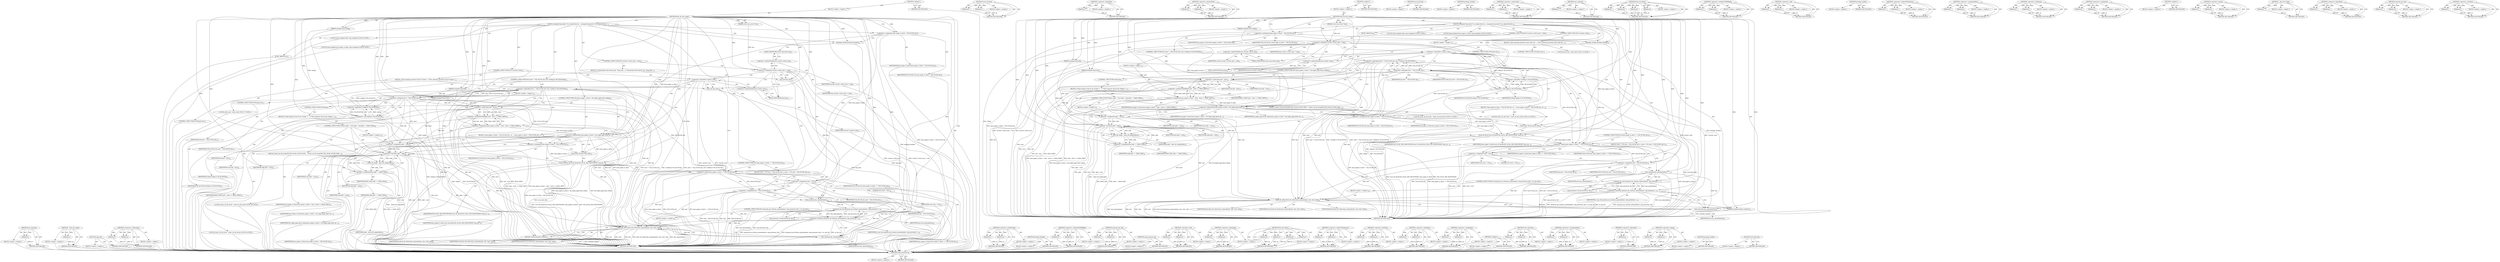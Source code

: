 digraph "local_flush_tlb" {
vulnerable_218 [label=<(METHOD,smp_processor_id)>];
vulnerable_219 [label=<(BLOCK,&lt;empty&gt;,&lt;empty&gt;)>];
vulnerable_220 [label=<(METHOD_RETURN,ANY)>];
vulnerable_199 [label=<(METHOD,trace_tlb_flush)>];
vulnerable_200 [label=<(PARAM,p1)>];
vulnerable_201 [label=<(PARAM,p2)>];
vulnerable_202 [label=<(BLOCK,&lt;empty&gt;,&lt;empty&gt;)>];
vulnerable_203 [label=<(METHOD_RETURN,ANY)>];
vulnerable_153 [label=<(METHOD,&lt;operator&gt;.logicalNot)>];
vulnerable_154 [label=<(PARAM,p1)>];
vulnerable_155 [label=<(BLOCK,&lt;empty&gt;,&lt;empty&gt;)>];
vulnerable_156 [label=<(METHOD_RETURN,ANY)>];
vulnerable_177 [label=<(METHOD,&lt;operator&gt;.greaterThan)>];
vulnerable_178 [label=<(PARAM,p1)>];
vulnerable_179 [label=<(PARAM,p2)>];
vulnerable_180 [label=<(BLOCK,&lt;empty&gt;,&lt;empty&gt;)>];
vulnerable_181 [label=<(METHOD_RETURN,ANY)>];
vulnerable_6 [label=<(METHOD,&lt;global&gt;)<SUB>1</SUB>>];
vulnerable_7 [label=<(BLOCK,&lt;empty&gt;,&lt;empty&gt;)<SUB>1</SUB>>];
vulnerable_8 [label=<(METHOD,flush_tlb_mm_range)<SUB>1</SUB>>];
vulnerable_9 [label=<(PARAM,struct mm_struct *mm)<SUB>1</SUB>>];
vulnerable_10 [label=<(PARAM,unsigned long start)<SUB>1</SUB>>];
vulnerable_11 [label=<(PARAM,unsigned long end)<SUB>2</SUB>>];
vulnerable_12 [label=<(PARAM,unsigned long vmflag)<SUB>2</SUB>>];
vulnerable_13 [label=<(BLOCK,{
	unsigned long addr;
	/* do a global flush by...,{
	unsigned long addr;
	/* do a global flush by...)<SUB>3</SUB>>];
vulnerable_14 [label="<(LOCAL,long unsigned addr: long unsigned)<SUB>4</SUB>>"];
vulnerable_15 [label="<(LOCAL,long unsigned base_pages_to_flush: long unsigned)<SUB>6</SUB>>"];
vulnerable_16 [label=<(&lt;operator&gt;.assignment,base_pages_to_flush = TLB_FLUSH_ALL)<SUB>6</SUB>>];
vulnerable_17 [label=<(IDENTIFIER,base_pages_to_flush,base_pages_to_flush = TLB_FLUSH_ALL)<SUB>6</SUB>>];
vulnerable_18 [label=<(IDENTIFIER,TLB_FLUSH_ALL,base_pages_to_flush = TLB_FLUSH_ALL)<SUB>6</SUB>>];
vulnerable_19 [label=<(preempt_disable,preempt_disable())<SUB>8</SUB>>];
vulnerable_20 [label=<(CONTROL_STRUCTURE,IF,if (current-&gt;active_mm != mm))<SUB>9</SUB>>];
vulnerable_21 [label=<(&lt;operator&gt;.notEquals,current-&gt;active_mm != mm)<SUB>9</SUB>>];
vulnerable_22 [label=<(&lt;operator&gt;.indirectFieldAccess,current-&gt;active_mm)<SUB>9</SUB>>];
vulnerable_23 [label=<(IDENTIFIER,current,current-&gt;active_mm != mm)<SUB>9</SUB>>];
vulnerable_24 [label=<(FIELD_IDENTIFIER,active_mm,active_mm)<SUB>9</SUB>>];
vulnerable_25 [label=<(IDENTIFIER,mm,current-&gt;active_mm != mm)<SUB>9</SUB>>];
vulnerable_26 [label=<(BLOCK,&lt;empty&gt;,&lt;empty&gt;)<SUB>10</SUB>>];
vulnerable_27 [label=<(CONTROL_STRUCTURE,GOTO,goto out;)<SUB>10</SUB>>];
vulnerable_28 [label=<(CONTROL_STRUCTURE,IF,if (!current-&gt;mm))<SUB>12</SUB>>];
vulnerable_29 [label=<(&lt;operator&gt;.logicalNot,!current-&gt;mm)<SUB>12</SUB>>];
vulnerable_30 [label=<(&lt;operator&gt;.indirectFieldAccess,current-&gt;mm)<SUB>12</SUB>>];
vulnerable_31 [label=<(IDENTIFIER,current,!current-&gt;mm)<SUB>12</SUB>>];
vulnerable_32 [label=<(FIELD_IDENTIFIER,mm,mm)<SUB>12</SUB>>];
vulnerable_33 [label=<(BLOCK,{
 		leave_mm(smp_processor_id());
 		goto out;...,{
 		leave_mm(smp_processor_id());
 		goto out;...)<SUB>12</SUB>>];
vulnerable_34 [label="<(LOCAL,leave_mm : leave_mm)<SUB>13</SUB>>"];
vulnerable_35 [label=<(CONTROL_STRUCTURE,GOTO,goto out;)<SUB>14</SUB>>];
vulnerable_36 [label=<(CONTROL_STRUCTURE,IF,if ((end != TLB_FLUSH_ALL) &amp;&amp; !(vmflag &amp; VM_HUGETLB)))<SUB>17</SUB>>];
vulnerable_37 [label=<(&lt;operator&gt;.logicalAnd,(end != TLB_FLUSH_ALL) &amp;&amp; !(vmflag &amp; VM_HUGETLB))<SUB>17</SUB>>];
vulnerable_38 [label=<(&lt;operator&gt;.notEquals,end != TLB_FLUSH_ALL)<SUB>17</SUB>>];
vulnerable_39 [label=<(IDENTIFIER,end,end != TLB_FLUSH_ALL)<SUB>17</SUB>>];
vulnerable_40 [label=<(IDENTIFIER,TLB_FLUSH_ALL,end != TLB_FLUSH_ALL)<SUB>17</SUB>>];
vulnerable_41 [label=<(&lt;operator&gt;.logicalNot,!(vmflag &amp; VM_HUGETLB))<SUB>17</SUB>>];
vulnerable_42 [label=<(&lt;operator&gt;.and,vmflag &amp; VM_HUGETLB)<SUB>17</SUB>>];
vulnerable_43 [label=<(IDENTIFIER,vmflag,vmflag &amp; VM_HUGETLB)<SUB>17</SUB>>];
vulnerable_44 [label=<(IDENTIFIER,VM_HUGETLB,vmflag &amp; VM_HUGETLB)<SUB>17</SUB>>];
vulnerable_45 [label=<(BLOCK,&lt;empty&gt;,&lt;empty&gt;)<SUB>18</SUB>>];
vulnerable_46 [label=<(&lt;operator&gt;.assignment,base_pages_to_flush = (end - start) &gt;&gt; PAGE_SHIFT)<SUB>18</SUB>>];
vulnerable_47 [label=<(IDENTIFIER,base_pages_to_flush,base_pages_to_flush = (end - start) &gt;&gt; PAGE_SHIFT)<SUB>18</SUB>>];
vulnerable_48 [label=<(&lt;operator&gt;.arithmeticShiftRight,(end - start) &gt;&gt; PAGE_SHIFT)<SUB>18</SUB>>];
vulnerable_49 [label=<(&lt;operator&gt;.subtraction,end - start)<SUB>18</SUB>>];
vulnerable_50 [label=<(IDENTIFIER,end,end - start)<SUB>18</SUB>>];
vulnerable_51 [label=<(IDENTIFIER,start,end - start)<SUB>18</SUB>>];
vulnerable_52 [label=<(IDENTIFIER,PAGE_SHIFT,(end - start) &gt;&gt; PAGE_SHIFT)<SUB>18</SUB>>];
vulnerable_53 [label=<(CONTROL_STRUCTURE,IF,if (base_pages_to_flush &gt; tlb_single_page_flush_ceiling))<SUB>20</SUB>>];
vulnerable_54 [label=<(&lt;operator&gt;.greaterThan,base_pages_to_flush &gt; tlb_single_page_flush_cei...)<SUB>20</SUB>>];
vulnerable_55 [label=<(IDENTIFIER,base_pages_to_flush,base_pages_to_flush &gt; tlb_single_page_flush_cei...)<SUB>20</SUB>>];
vulnerable_56 [label=<(IDENTIFIER,tlb_single_page_flush_ceiling,base_pages_to_flush &gt; tlb_single_page_flush_cei...)<SUB>20</SUB>>];
vulnerable_57 [label=<(BLOCK,{
 		base_pages_to_flush = TLB_FLUSH_ALL;
 		co...,{
 		base_pages_to_flush = TLB_FLUSH_ALL;
 		co...)<SUB>20</SUB>>];
vulnerable_58 [label=<(&lt;operator&gt;.assignment,base_pages_to_flush = TLB_FLUSH_ALL)<SUB>21</SUB>>];
vulnerable_59 [label=<(IDENTIFIER,base_pages_to_flush,base_pages_to_flush = TLB_FLUSH_ALL)<SUB>21</SUB>>];
vulnerable_60 [label=<(IDENTIFIER,TLB_FLUSH_ALL,base_pages_to_flush = TLB_FLUSH_ALL)<SUB>21</SUB>>];
vulnerable_61 [label="<(LOCAL,count_vm_tlb_event : count_vm_tlb_event)<SUB>22</SUB>>"];
vulnerable_62 [label=<(local_flush_tlb,local_flush_tlb())<SUB>23</SUB>>];
vulnerable_63 [label=<(CONTROL_STRUCTURE,ELSE,else)<SUB>24</SUB>>];
vulnerable_64 [label=<(BLOCK,{
		/* flush range by one by one 'invlpg' */
		...,{
		/* flush range by one by one 'invlpg' */
		...)<SUB>24</SUB>>];
vulnerable_65 [label=<(CONTROL_STRUCTURE,FOR,for (addr = start;addr &lt; end;addr += PAGE_SIZE))<SUB>26</SUB>>];
vulnerable_66 [label=<(BLOCK,&lt;empty&gt;,&lt;empty&gt;)<SUB>26</SUB>>];
vulnerable_67 [label=<(&lt;operator&gt;.assignment,addr = start)<SUB>26</SUB>>];
vulnerable_68 [label=<(IDENTIFIER,addr,addr = start)<SUB>26</SUB>>];
vulnerable_69 [label=<(IDENTIFIER,start,addr = start)<SUB>26</SUB>>];
vulnerable_70 [label=<(&lt;operator&gt;.lessThan,addr &lt; end)<SUB>26</SUB>>];
vulnerable_71 [label=<(IDENTIFIER,addr,addr &lt; end)<SUB>26</SUB>>];
vulnerable_72 [label=<(IDENTIFIER,end,addr &lt; end)<SUB>26</SUB>>];
vulnerable_73 [label=<(&lt;operator&gt;.assignmentPlus,addr += PAGE_SIZE)<SUB>26</SUB>>];
vulnerable_74 [label=<(IDENTIFIER,addr,addr += PAGE_SIZE)<SUB>26</SUB>>];
vulnerable_75 [label=<(IDENTIFIER,PAGE_SIZE,addr += PAGE_SIZE)<SUB>26</SUB>>];
vulnerable_76 [label=<(BLOCK,{
			count_vm_tlb_event(NR_TLB_LOCAL_FLUSH_ONE)...,{
			count_vm_tlb_event(NR_TLB_LOCAL_FLUSH_ONE)...)<SUB>26</SUB>>];
vulnerable_77 [label="<(LOCAL,count_vm_tlb_event : count_vm_tlb_event)<SUB>27</SUB>>"];
vulnerable_78 [label=<(__flush_tlb_single,__flush_tlb_single(addr))<SUB>28</SUB>>];
vulnerable_79 [label=<(IDENTIFIER,addr,__flush_tlb_single(addr))<SUB>28</SUB>>];
vulnerable_80 [label=<(trace_tlb_flush,trace_tlb_flush(TLB_LOCAL_MM_SHOOTDOWN, base_pa...)<SUB>31</SUB>>];
vulnerable_81 [label=<(IDENTIFIER,TLB_LOCAL_MM_SHOOTDOWN,trace_tlb_flush(TLB_LOCAL_MM_SHOOTDOWN, base_pa...)<SUB>31</SUB>>];
vulnerable_82 [label=<(IDENTIFIER,base_pages_to_flush,trace_tlb_flush(TLB_LOCAL_MM_SHOOTDOWN, base_pa...)<SUB>31</SUB>>];
vulnerable_83 [label=<(JUMP_TARGET,out)<SUB>32</SUB>>];
vulnerable_84 [label=<(CONTROL_STRUCTURE,IF,if (base_pages_to_flush == TLB_FLUSH_ALL))<SUB>33</SUB>>];
vulnerable_85 [label=<(&lt;operator&gt;.equals,base_pages_to_flush == TLB_FLUSH_ALL)<SUB>33</SUB>>];
vulnerable_86 [label=<(IDENTIFIER,base_pages_to_flush,base_pages_to_flush == TLB_FLUSH_ALL)<SUB>33</SUB>>];
vulnerable_87 [label=<(IDENTIFIER,TLB_FLUSH_ALL,base_pages_to_flush == TLB_FLUSH_ALL)<SUB>33</SUB>>];
vulnerable_88 [label=<(BLOCK,{
		start = 0UL;
		end = TLB_FLUSH_ALL;
	},{
		start = 0UL;
		end = TLB_FLUSH_ALL;
	})<SUB>33</SUB>>];
vulnerable_89 [label=<(&lt;operator&gt;.assignment,start = 0UL)<SUB>34</SUB>>];
vulnerable_90 [label=<(IDENTIFIER,start,start = 0UL)<SUB>34</SUB>>];
vulnerable_91 [label=<(LITERAL,0UL,start = 0UL)<SUB>34</SUB>>];
vulnerable_92 [label=<(&lt;operator&gt;.assignment,end = TLB_FLUSH_ALL)<SUB>35</SUB>>];
vulnerable_93 [label=<(IDENTIFIER,end,end = TLB_FLUSH_ALL)<SUB>35</SUB>>];
vulnerable_94 [label=<(IDENTIFIER,TLB_FLUSH_ALL,end = TLB_FLUSH_ALL)<SUB>35</SUB>>];
vulnerable_95 [label=<(CONTROL_STRUCTURE,IF,if (cpumask_any_but(mm_cpumask(mm), smp_processor_id()) &lt; nr_cpu_ids))<SUB>37</SUB>>];
vulnerable_96 [label=<(&lt;operator&gt;.lessThan,cpumask_any_but(mm_cpumask(mm), smp_processor_i...)<SUB>37</SUB>>];
vulnerable_97 [label=<(cpumask_any_but,cpumask_any_but(mm_cpumask(mm), smp_processor_i...)<SUB>37</SUB>>];
vulnerable_98 [label=<(mm_cpumask,mm_cpumask(mm))<SUB>37</SUB>>];
vulnerable_99 [label=<(IDENTIFIER,mm,mm_cpumask(mm))<SUB>37</SUB>>];
vulnerable_100 [label=<(smp_processor_id,smp_processor_id())<SUB>37</SUB>>];
vulnerable_101 [label=<(IDENTIFIER,nr_cpu_ids,cpumask_any_but(mm_cpumask(mm), smp_processor_i...)<SUB>37</SUB>>];
vulnerable_102 [label=<(BLOCK,&lt;empty&gt;,&lt;empty&gt;)<SUB>38</SUB>>];
vulnerable_103 [label=<(flush_tlb_others,flush_tlb_others(mm_cpumask(mm), mm, start, end))<SUB>38</SUB>>];
vulnerable_104 [label=<(mm_cpumask,mm_cpumask(mm))<SUB>38</SUB>>];
vulnerable_105 [label=<(IDENTIFIER,mm,mm_cpumask(mm))<SUB>38</SUB>>];
vulnerable_106 [label=<(IDENTIFIER,mm,flush_tlb_others(mm_cpumask(mm), mm, start, end))<SUB>38</SUB>>];
vulnerable_107 [label=<(IDENTIFIER,start,flush_tlb_others(mm_cpumask(mm), mm, start, end))<SUB>38</SUB>>];
vulnerable_108 [label=<(IDENTIFIER,end,flush_tlb_others(mm_cpumask(mm), mm, start, end))<SUB>38</SUB>>];
vulnerable_109 [label=<(preempt_enable,preempt_enable())<SUB>39</SUB>>];
vulnerable_110 [label=<(METHOD_RETURN,void)<SUB>1</SUB>>];
vulnerable_112 [label=<(METHOD_RETURN,ANY)<SUB>1</SUB>>];
vulnerable_182 [label=<(METHOD,local_flush_tlb)>];
vulnerable_183 [label=<(BLOCK,&lt;empty&gt;,&lt;empty&gt;)>];
vulnerable_184 [label=<(METHOD_RETURN,ANY)>];
vulnerable_140 [label=<(METHOD,preempt_disable)>];
vulnerable_141 [label=<(BLOCK,&lt;empty&gt;,&lt;empty&gt;)>];
vulnerable_142 [label=<(METHOD_RETURN,ANY)>];
vulnerable_172 [label=<(METHOD,&lt;operator&gt;.subtraction)>];
vulnerable_173 [label=<(PARAM,p1)>];
vulnerable_174 [label=<(PARAM,p2)>];
vulnerable_175 [label=<(BLOCK,&lt;empty&gt;,&lt;empty&gt;)>];
vulnerable_176 [label=<(METHOD_RETURN,ANY)>];
vulnerable_214 [label=<(METHOD,mm_cpumask)>];
vulnerable_215 [label=<(PARAM,p1)>];
vulnerable_216 [label=<(BLOCK,&lt;empty&gt;,&lt;empty&gt;)>];
vulnerable_217 [label=<(METHOD_RETURN,ANY)>];
vulnerable_221 [label=<(METHOD,flush_tlb_others)>];
vulnerable_222 [label=<(PARAM,p1)>];
vulnerable_223 [label=<(PARAM,p2)>];
vulnerable_224 [label=<(PARAM,p3)>];
vulnerable_225 [label=<(PARAM,p4)>];
vulnerable_226 [label=<(BLOCK,&lt;empty&gt;,&lt;empty&gt;)>];
vulnerable_227 [label=<(METHOD_RETURN,ANY)>];
vulnerable_167 [label=<(METHOD,&lt;operator&gt;.arithmeticShiftRight)>];
vulnerable_168 [label=<(PARAM,p1)>];
vulnerable_169 [label=<(PARAM,p2)>];
vulnerable_170 [label=<(BLOCK,&lt;empty&gt;,&lt;empty&gt;)>];
vulnerable_171 [label=<(METHOD_RETURN,ANY)>];
vulnerable_162 [label=<(METHOD,&lt;operator&gt;.and)>];
vulnerable_163 [label=<(PARAM,p1)>];
vulnerable_164 [label=<(PARAM,p2)>];
vulnerable_165 [label=<(BLOCK,&lt;empty&gt;,&lt;empty&gt;)>];
vulnerable_166 [label=<(METHOD_RETURN,ANY)>];
vulnerable_228 [label=<(METHOD,preempt_enable)>];
vulnerable_229 [label=<(BLOCK,&lt;empty&gt;,&lt;empty&gt;)>];
vulnerable_230 [label=<(METHOD_RETURN,ANY)>];
vulnerable_148 [label=<(METHOD,&lt;operator&gt;.indirectFieldAccess)>];
vulnerable_149 [label=<(PARAM,p1)>];
vulnerable_150 [label=<(PARAM,p2)>];
vulnerable_151 [label=<(BLOCK,&lt;empty&gt;,&lt;empty&gt;)>];
vulnerable_152 [label=<(METHOD_RETURN,ANY)>];
vulnerable_190 [label=<(METHOD,&lt;operator&gt;.assignmentPlus)>];
vulnerable_191 [label=<(PARAM,p1)>];
vulnerable_192 [label=<(PARAM,p2)>];
vulnerable_193 [label=<(BLOCK,&lt;empty&gt;,&lt;empty&gt;)>];
vulnerable_194 [label=<(METHOD_RETURN,ANY)>];
vulnerable_143 [label=<(METHOD,&lt;operator&gt;.notEquals)>];
vulnerable_144 [label=<(PARAM,p1)>];
vulnerable_145 [label=<(PARAM,p2)>];
vulnerable_146 [label=<(BLOCK,&lt;empty&gt;,&lt;empty&gt;)>];
vulnerable_147 [label=<(METHOD_RETURN,ANY)>];
vulnerable_135 [label=<(METHOD,&lt;operator&gt;.assignment)>];
vulnerable_136 [label=<(PARAM,p1)>];
vulnerable_137 [label=<(PARAM,p2)>];
vulnerable_138 [label=<(BLOCK,&lt;empty&gt;,&lt;empty&gt;)>];
vulnerable_139 [label=<(METHOD_RETURN,ANY)>];
vulnerable_129 [label=<(METHOD,&lt;global&gt;)<SUB>1</SUB>>];
vulnerable_130 [label=<(BLOCK,&lt;empty&gt;,&lt;empty&gt;)>];
vulnerable_131 [label=<(METHOD_RETURN,ANY)>];
vulnerable_204 [label=<(METHOD,&lt;operator&gt;.equals)>];
vulnerable_205 [label=<(PARAM,p1)>];
vulnerable_206 [label=<(PARAM,p2)>];
vulnerable_207 [label=<(BLOCK,&lt;empty&gt;,&lt;empty&gt;)>];
vulnerable_208 [label=<(METHOD_RETURN,ANY)>];
vulnerable_195 [label=<(METHOD,__flush_tlb_single)>];
vulnerable_196 [label=<(PARAM,p1)>];
vulnerable_197 [label=<(BLOCK,&lt;empty&gt;,&lt;empty&gt;)>];
vulnerable_198 [label=<(METHOD_RETURN,ANY)>];
vulnerable_157 [label=<(METHOD,&lt;operator&gt;.logicalAnd)>];
vulnerable_158 [label=<(PARAM,p1)>];
vulnerable_159 [label=<(PARAM,p2)>];
vulnerable_160 [label=<(BLOCK,&lt;empty&gt;,&lt;empty&gt;)>];
vulnerable_161 [label=<(METHOD_RETURN,ANY)>];
vulnerable_209 [label=<(METHOD,cpumask_any_but)>];
vulnerable_210 [label=<(PARAM,p1)>];
vulnerable_211 [label=<(PARAM,p2)>];
vulnerable_212 [label=<(BLOCK,&lt;empty&gt;,&lt;empty&gt;)>];
vulnerable_213 [label=<(METHOD_RETURN,ANY)>];
vulnerable_185 [label=<(METHOD,&lt;operator&gt;.lessThan)>];
vulnerable_186 [label=<(PARAM,p1)>];
vulnerable_187 [label=<(PARAM,p2)>];
vulnerable_188 [label=<(BLOCK,&lt;empty&gt;,&lt;empty&gt;)>];
vulnerable_189 [label=<(METHOD_RETURN,ANY)>];
fixed_219 [label=<(METHOD,mm_cpumask)>];
fixed_220 [label=<(PARAM,p1)>];
fixed_221 [label=<(BLOCK,&lt;empty&gt;,&lt;empty&gt;)>];
fixed_222 [label=<(METHOD_RETURN,ANY)>];
fixed_200 [label=<(METHOD,__flush_tlb_single)>];
fixed_201 [label=<(PARAM,p1)>];
fixed_202 [label=<(BLOCK,&lt;empty&gt;,&lt;empty&gt;)>];
fixed_203 [label=<(METHOD_RETURN,ANY)>];
fixed_155 [label=<(METHOD,smp_mb)>];
fixed_156 [label=<(BLOCK,&lt;empty&gt;,&lt;empty&gt;)>];
fixed_157 [label=<(METHOD_RETURN,ANY)>];
fixed_177 [label=<(METHOD,&lt;operator&gt;.subtraction)>];
fixed_178 [label=<(PARAM,p1)>];
fixed_179 [label=<(PARAM,p2)>];
fixed_180 [label=<(BLOCK,&lt;empty&gt;,&lt;empty&gt;)>];
fixed_181 [label=<(METHOD_RETURN,ANY)>];
fixed_6 [label=<(METHOD,&lt;global&gt;)<SUB>1</SUB>>];
fixed_7 [label=<(BLOCK,&lt;empty&gt;,&lt;empty&gt;)<SUB>1</SUB>>];
fixed_8 [label=<(METHOD,flush_tlb_mm_range)<SUB>1</SUB>>];
fixed_9 [label=<(PARAM,struct mm_struct *mm)<SUB>1</SUB>>];
fixed_10 [label=<(PARAM,unsigned long start)<SUB>1</SUB>>];
fixed_11 [label=<(PARAM,unsigned long end)<SUB>2</SUB>>];
fixed_12 [label=<(PARAM,unsigned long vmflag)<SUB>2</SUB>>];
fixed_13 [label=<(BLOCK,{
	unsigned long addr;
	/* do a global flush by...,{
	unsigned long addr;
	/* do a global flush by...)<SUB>3</SUB>>];
fixed_14 [label="<(LOCAL,long unsigned addr: long unsigned)<SUB>4</SUB>>"];
fixed_15 [label="<(LOCAL,long unsigned base_pages_to_flush: long unsigned)<SUB>6</SUB>>"];
fixed_16 [label=<(&lt;operator&gt;.assignment,base_pages_to_flush = TLB_FLUSH_ALL)<SUB>6</SUB>>];
fixed_17 [label=<(IDENTIFIER,base_pages_to_flush,base_pages_to_flush = TLB_FLUSH_ALL)<SUB>6</SUB>>];
fixed_18 [label=<(IDENTIFIER,TLB_FLUSH_ALL,base_pages_to_flush = TLB_FLUSH_ALL)<SUB>6</SUB>>];
fixed_19 [label=<(preempt_disable,preempt_disable())<SUB>8</SUB>>];
fixed_20 [label=<(CONTROL_STRUCTURE,IF,if (current-&gt;active_mm != mm))<SUB>9</SUB>>];
fixed_21 [label=<(&lt;operator&gt;.notEquals,current-&gt;active_mm != mm)<SUB>9</SUB>>];
fixed_22 [label=<(&lt;operator&gt;.indirectFieldAccess,current-&gt;active_mm)<SUB>9</SUB>>];
fixed_23 [label=<(IDENTIFIER,current,current-&gt;active_mm != mm)<SUB>9</SUB>>];
fixed_24 [label=<(FIELD_IDENTIFIER,active_mm,active_mm)<SUB>9</SUB>>];
fixed_25 [label=<(IDENTIFIER,mm,current-&gt;active_mm != mm)<SUB>9</SUB>>];
fixed_26 [label=<(BLOCK,{
		/* Synchronize with switch_mm. */
		smp_mb(...,{
		/* Synchronize with switch_mm. */
		smp_mb(...)<SUB>9</SUB>>];
fixed_27 [label=<(smp_mb,smp_mb())<SUB>11</SUB>>];
fixed_28 [label=<(CONTROL_STRUCTURE,GOTO,goto out;)<SUB>13</SUB>>];
fixed_29 [label=<(CONTROL_STRUCTURE,IF,if (!current-&gt;mm))<SUB>16</SUB>>];
fixed_30 [label=<(&lt;operator&gt;.logicalNot,!current-&gt;mm)<SUB>16</SUB>>];
fixed_31 [label=<(&lt;operator&gt;.indirectFieldAccess,current-&gt;mm)<SUB>16</SUB>>];
fixed_32 [label=<(IDENTIFIER,current,!current-&gt;mm)<SUB>16</SUB>>];
fixed_33 [label=<(FIELD_IDENTIFIER,mm,mm)<SUB>16</SUB>>];
fixed_34 [label=<(BLOCK,{
 		leave_mm(smp_processor_id());

		/* Synchr...,{
 		leave_mm(smp_processor_id());

		/* Synchr...)<SUB>16</SUB>>];
fixed_35 [label="<(LOCAL,leave_mm : leave_mm)<SUB>17</SUB>>"];
fixed_36 [label=<(smp_mb,smp_mb())<SUB>20</SUB>>];
fixed_37 [label=<(CONTROL_STRUCTURE,GOTO,goto out;)<SUB>22</SUB>>];
fixed_38 [label=<(CONTROL_STRUCTURE,IF,if ((end != TLB_FLUSH_ALL) &amp;&amp; !(vmflag &amp; VM_HUGETLB)))<SUB>25</SUB>>];
fixed_39 [label=<(&lt;operator&gt;.logicalAnd,(end != TLB_FLUSH_ALL) &amp;&amp; !(vmflag &amp; VM_HUGETLB))<SUB>25</SUB>>];
fixed_40 [label=<(&lt;operator&gt;.notEquals,end != TLB_FLUSH_ALL)<SUB>25</SUB>>];
fixed_41 [label=<(IDENTIFIER,end,end != TLB_FLUSH_ALL)<SUB>25</SUB>>];
fixed_42 [label=<(IDENTIFIER,TLB_FLUSH_ALL,end != TLB_FLUSH_ALL)<SUB>25</SUB>>];
fixed_43 [label=<(&lt;operator&gt;.logicalNot,!(vmflag &amp; VM_HUGETLB))<SUB>25</SUB>>];
fixed_44 [label=<(&lt;operator&gt;.and,vmflag &amp; VM_HUGETLB)<SUB>25</SUB>>];
fixed_45 [label=<(IDENTIFIER,vmflag,vmflag &amp; VM_HUGETLB)<SUB>25</SUB>>];
fixed_46 [label=<(IDENTIFIER,VM_HUGETLB,vmflag &amp; VM_HUGETLB)<SUB>25</SUB>>];
fixed_47 [label=<(BLOCK,&lt;empty&gt;,&lt;empty&gt;)<SUB>26</SUB>>];
fixed_48 [label=<(&lt;operator&gt;.assignment,base_pages_to_flush = (end - start) &gt;&gt; PAGE_SHIFT)<SUB>26</SUB>>];
fixed_49 [label=<(IDENTIFIER,base_pages_to_flush,base_pages_to_flush = (end - start) &gt;&gt; PAGE_SHIFT)<SUB>26</SUB>>];
fixed_50 [label=<(&lt;operator&gt;.arithmeticShiftRight,(end - start) &gt;&gt; PAGE_SHIFT)<SUB>26</SUB>>];
fixed_51 [label=<(&lt;operator&gt;.subtraction,end - start)<SUB>26</SUB>>];
fixed_52 [label=<(IDENTIFIER,end,end - start)<SUB>26</SUB>>];
fixed_53 [label=<(IDENTIFIER,start,end - start)<SUB>26</SUB>>];
fixed_54 [label=<(IDENTIFIER,PAGE_SHIFT,(end - start) &gt;&gt; PAGE_SHIFT)<SUB>26</SUB>>];
fixed_55 [label=<(CONTROL_STRUCTURE,IF,if (base_pages_to_flush &gt; tlb_single_page_flush_ceiling))<SUB>32</SUB>>];
fixed_56 [label=<(&lt;operator&gt;.greaterThan,base_pages_to_flush &gt; tlb_single_page_flush_cei...)<SUB>32</SUB>>];
fixed_57 [label=<(IDENTIFIER,base_pages_to_flush,base_pages_to_flush &gt; tlb_single_page_flush_cei...)<SUB>32</SUB>>];
fixed_58 [label=<(IDENTIFIER,tlb_single_page_flush_ceiling,base_pages_to_flush &gt; tlb_single_page_flush_cei...)<SUB>32</SUB>>];
fixed_59 [label=<(BLOCK,{
 		base_pages_to_flush = TLB_FLUSH_ALL;
 		co...,{
 		base_pages_to_flush = TLB_FLUSH_ALL;
 		co...)<SUB>32</SUB>>];
fixed_60 [label=<(&lt;operator&gt;.assignment,base_pages_to_flush = TLB_FLUSH_ALL)<SUB>33</SUB>>];
fixed_61 [label=<(IDENTIFIER,base_pages_to_flush,base_pages_to_flush = TLB_FLUSH_ALL)<SUB>33</SUB>>];
fixed_62 [label=<(IDENTIFIER,TLB_FLUSH_ALL,base_pages_to_flush = TLB_FLUSH_ALL)<SUB>33</SUB>>];
fixed_63 [label="<(LOCAL,count_vm_tlb_event : count_vm_tlb_event)<SUB>34</SUB>>"];
fixed_64 [label=<(local_flush_tlb,local_flush_tlb())<SUB>35</SUB>>];
fixed_65 [label=<(CONTROL_STRUCTURE,ELSE,else)<SUB>36</SUB>>];
fixed_66 [label=<(BLOCK,{
		/* flush range by one by one 'invlpg' */
		...,{
		/* flush range by one by one 'invlpg' */
		...)<SUB>36</SUB>>];
fixed_67 [label=<(CONTROL_STRUCTURE,FOR,for (addr = start;addr &lt; end;addr += PAGE_SIZE))<SUB>38</SUB>>];
fixed_68 [label=<(BLOCK,&lt;empty&gt;,&lt;empty&gt;)<SUB>38</SUB>>];
fixed_69 [label=<(&lt;operator&gt;.assignment,addr = start)<SUB>38</SUB>>];
fixed_70 [label=<(IDENTIFIER,addr,addr = start)<SUB>38</SUB>>];
fixed_71 [label=<(IDENTIFIER,start,addr = start)<SUB>38</SUB>>];
fixed_72 [label=<(&lt;operator&gt;.lessThan,addr &lt; end)<SUB>38</SUB>>];
fixed_73 [label=<(IDENTIFIER,addr,addr &lt; end)<SUB>38</SUB>>];
fixed_74 [label=<(IDENTIFIER,end,addr &lt; end)<SUB>38</SUB>>];
fixed_75 [label=<(&lt;operator&gt;.assignmentPlus,addr += PAGE_SIZE)<SUB>38</SUB>>];
fixed_76 [label=<(IDENTIFIER,addr,addr += PAGE_SIZE)<SUB>38</SUB>>];
fixed_77 [label=<(IDENTIFIER,PAGE_SIZE,addr += PAGE_SIZE)<SUB>38</SUB>>];
fixed_78 [label=<(BLOCK,{
			count_vm_tlb_event(NR_TLB_LOCAL_FLUSH_ONE)...,{
			count_vm_tlb_event(NR_TLB_LOCAL_FLUSH_ONE)...)<SUB>38</SUB>>];
fixed_79 [label="<(LOCAL,count_vm_tlb_event : count_vm_tlb_event)<SUB>39</SUB>>"];
fixed_80 [label=<(__flush_tlb_single,__flush_tlb_single(addr))<SUB>40</SUB>>];
fixed_81 [label=<(IDENTIFIER,addr,__flush_tlb_single(addr))<SUB>40</SUB>>];
fixed_82 [label=<(trace_tlb_flush,trace_tlb_flush(TLB_LOCAL_MM_SHOOTDOWN, base_pa...)<SUB>43</SUB>>];
fixed_83 [label=<(IDENTIFIER,TLB_LOCAL_MM_SHOOTDOWN,trace_tlb_flush(TLB_LOCAL_MM_SHOOTDOWN, base_pa...)<SUB>43</SUB>>];
fixed_84 [label=<(IDENTIFIER,base_pages_to_flush,trace_tlb_flush(TLB_LOCAL_MM_SHOOTDOWN, base_pa...)<SUB>43</SUB>>];
fixed_85 [label=<(JUMP_TARGET,out)<SUB>44</SUB>>];
fixed_86 [label=<(CONTROL_STRUCTURE,IF,if (base_pages_to_flush == TLB_FLUSH_ALL))<SUB>45</SUB>>];
fixed_87 [label=<(&lt;operator&gt;.equals,base_pages_to_flush == TLB_FLUSH_ALL)<SUB>45</SUB>>];
fixed_88 [label=<(IDENTIFIER,base_pages_to_flush,base_pages_to_flush == TLB_FLUSH_ALL)<SUB>45</SUB>>];
fixed_89 [label=<(IDENTIFIER,TLB_FLUSH_ALL,base_pages_to_flush == TLB_FLUSH_ALL)<SUB>45</SUB>>];
fixed_90 [label=<(BLOCK,{
		start = 0UL;
		end = TLB_FLUSH_ALL;
	},{
		start = 0UL;
		end = TLB_FLUSH_ALL;
	})<SUB>45</SUB>>];
fixed_91 [label=<(&lt;operator&gt;.assignment,start = 0UL)<SUB>46</SUB>>];
fixed_92 [label=<(IDENTIFIER,start,start = 0UL)<SUB>46</SUB>>];
fixed_93 [label=<(LITERAL,0UL,start = 0UL)<SUB>46</SUB>>];
fixed_94 [label=<(&lt;operator&gt;.assignment,end = TLB_FLUSH_ALL)<SUB>47</SUB>>];
fixed_95 [label=<(IDENTIFIER,end,end = TLB_FLUSH_ALL)<SUB>47</SUB>>];
fixed_96 [label=<(IDENTIFIER,TLB_FLUSH_ALL,end = TLB_FLUSH_ALL)<SUB>47</SUB>>];
fixed_97 [label=<(CONTROL_STRUCTURE,IF,if (cpumask_any_but(mm_cpumask(mm), smp_processor_id()) &lt; nr_cpu_ids))<SUB>49</SUB>>];
fixed_98 [label=<(&lt;operator&gt;.lessThan,cpumask_any_but(mm_cpumask(mm), smp_processor_i...)<SUB>49</SUB>>];
fixed_99 [label=<(cpumask_any_but,cpumask_any_but(mm_cpumask(mm), smp_processor_i...)<SUB>49</SUB>>];
fixed_100 [label=<(mm_cpumask,mm_cpumask(mm))<SUB>49</SUB>>];
fixed_101 [label=<(IDENTIFIER,mm,mm_cpumask(mm))<SUB>49</SUB>>];
fixed_102 [label=<(smp_processor_id,smp_processor_id())<SUB>49</SUB>>];
fixed_103 [label=<(IDENTIFIER,nr_cpu_ids,cpumask_any_but(mm_cpumask(mm), smp_processor_i...)<SUB>49</SUB>>];
fixed_104 [label=<(BLOCK,&lt;empty&gt;,&lt;empty&gt;)<SUB>50</SUB>>];
fixed_105 [label=<(flush_tlb_others,flush_tlb_others(mm_cpumask(mm), mm, start, end))<SUB>50</SUB>>];
fixed_106 [label=<(mm_cpumask,mm_cpumask(mm))<SUB>50</SUB>>];
fixed_107 [label=<(IDENTIFIER,mm,mm_cpumask(mm))<SUB>50</SUB>>];
fixed_108 [label=<(IDENTIFIER,mm,flush_tlb_others(mm_cpumask(mm), mm, start, end))<SUB>50</SUB>>];
fixed_109 [label=<(IDENTIFIER,start,flush_tlb_others(mm_cpumask(mm), mm, start, end))<SUB>50</SUB>>];
fixed_110 [label=<(IDENTIFIER,end,flush_tlb_others(mm_cpumask(mm), mm, start, end))<SUB>50</SUB>>];
fixed_111 [label=<(preempt_enable,preempt_enable())<SUB>51</SUB>>];
fixed_112 [label=<(METHOD_RETURN,void)<SUB>1</SUB>>];
fixed_114 [label=<(METHOD_RETURN,ANY)<SUB>1</SUB>>];
fixed_182 [label=<(METHOD,&lt;operator&gt;.greaterThan)>];
fixed_183 [label=<(PARAM,p1)>];
fixed_184 [label=<(PARAM,p2)>];
fixed_185 [label=<(BLOCK,&lt;empty&gt;,&lt;empty&gt;)>];
fixed_186 [label=<(METHOD_RETURN,ANY)>];
fixed_142 [label=<(METHOD,preempt_disable)>];
fixed_143 [label=<(BLOCK,&lt;empty&gt;,&lt;empty&gt;)>];
fixed_144 [label=<(METHOD_RETURN,ANY)>];
fixed_172 [label=<(METHOD,&lt;operator&gt;.arithmeticShiftRight)>];
fixed_173 [label=<(PARAM,p1)>];
fixed_174 [label=<(PARAM,p2)>];
fixed_175 [label=<(BLOCK,&lt;empty&gt;,&lt;empty&gt;)>];
fixed_176 [label=<(METHOD_RETURN,ANY)>];
fixed_214 [label=<(METHOD,cpumask_any_but)>];
fixed_215 [label=<(PARAM,p1)>];
fixed_216 [label=<(PARAM,p2)>];
fixed_217 [label=<(BLOCK,&lt;empty&gt;,&lt;empty&gt;)>];
fixed_218 [label=<(METHOD_RETURN,ANY)>];
fixed_223 [label=<(METHOD,smp_processor_id)>];
fixed_224 [label=<(BLOCK,&lt;empty&gt;,&lt;empty&gt;)>];
fixed_225 [label=<(METHOD_RETURN,ANY)>];
fixed_167 [label=<(METHOD,&lt;operator&gt;.and)>];
fixed_168 [label=<(PARAM,p1)>];
fixed_169 [label=<(PARAM,p2)>];
fixed_170 [label=<(BLOCK,&lt;empty&gt;,&lt;empty&gt;)>];
fixed_171 [label=<(METHOD_RETURN,ANY)>];
fixed_162 [label=<(METHOD,&lt;operator&gt;.logicalAnd)>];
fixed_163 [label=<(PARAM,p1)>];
fixed_164 [label=<(PARAM,p2)>];
fixed_165 [label=<(BLOCK,&lt;empty&gt;,&lt;empty&gt;)>];
fixed_166 [label=<(METHOD_RETURN,ANY)>];
fixed_226 [label=<(METHOD,flush_tlb_others)>];
fixed_227 [label=<(PARAM,p1)>];
fixed_228 [label=<(PARAM,p2)>];
fixed_229 [label=<(PARAM,p3)>];
fixed_230 [label=<(PARAM,p4)>];
fixed_231 [label=<(BLOCK,&lt;empty&gt;,&lt;empty&gt;)>];
fixed_232 [label=<(METHOD_RETURN,ANY)>];
fixed_150 [label=<(METHOD,&lt;operator&gt;.indirectFieldAccess)>];
fixed_151 [label=<(PARAM,p1)>];
fixed_152 [label=<(PARAM,p2)>];
fixed_153 [label=<(BLOCK,&lt;empty&gt;,&lt;empty&gt;)>];
fixed_154 [label=<(METHOD_RETURN,ANY)>];
fixed_190 [label=<(METHOD,&lt;operator&gt;.lessThan)>];
fixed_191 [label=<(PARAM,p1)>];
fixed_192 [label=<(PARAM,p2)>];
fixed_193 [label=<(BLOCK,&lt;empty&gt;,&lt;empty&gt;)>];
fixed_194 [label=<(METHOD_RETURN,ANY)>];
fixed_145 [label=<(METHOD,&lt;operator&gt;.notEquals)>];
fixed_146 [label=<(PARAM,p1)>];
fixed_147 [label=<(PARAM,p2)>];
fixed_148 [label=<(BLOCK,&lt;empty&gt;,&lt;empty&gt;)>];
fixed_149 [label=<(METHOD_RETURN,ANY)>];
fixed_137 [label=<(METHOD,&lt;operator&gt;.assignment)>];
fixed_138 [label=<(PARAM,p1)>];
fixed_139 [label=<(PARAM,p2)>];
fixed_140 [label=<(BLOCK,&lt;empty&gt;,&lt;empty&gt;)>];
fixed_141 [label=<(METHOD_RETURN,ANY)>];
fixed_131 [label=<(METHOD,&lt;global&gt;)<SUB>1</SUB>>];
fixed_132 [label=<(BLOCK,&lt;empty&gt;,&lt;empty&gt;)>];
fixed_133 [label=<(METHOD_RETURN,ANY)>];
fixed_204 [label=<(METHOD,trace_tlb_flush)>];
fixed_205 [label=<(PARAM,p1)>];
fixed_206 [label=<(PARAM,p2)>];
fixed_207 [label=<(BLOCK,&lt;empty&gt;,&lt;empty&gt;)>];
fixed_208 [label=<(METHOD_RETURN,ANY)>];
fixed_195 [label=<(METHOD,&lt;operator&gt;.assignmentPlus)>];
fixed_196 [label=<(PARAM,p1)>];
fixed_197 [label=<(PARAM,p2)>];
fixed_198 [label=<(BLOCK,&lt;empty&gt;,&lt;empty&gt;)>];
fixed_199 [label=<(METHOD_RETURN,ANY)>];
fixed_158 [label=<(METHOD,&lt;operator&gt;.logicalNot)>];
fixed_159 [label=<(PARAM,p1)>];
fixed_160 [label=<(BLOCK,&lt;empty&gt;,&lt;empty&gt;)>];
fixed_161 [label=<(METHOD_RETURN,ANY)>];
fixed_209 [label=<(METHOD,&lt;operator&gt;.equals)>];
fixed_210 [label=<(PARAM,p1)>];
fixed_211 [label=<(PARAM,p2)>];
fixed_212 [label=<(BLOCK,&lt;empty&gt;,&lt;empty&gt;)>];
fixed_213 [label=<(METHOD_RETURN,ANY)>];
fixed_233 [label=<(METHOD,preempt_enable)>];
fixed_234 [label=<(BLOCK,&lt;empty&gt;,&lt;empty&gt;)>];
fixed_235 [label=<(METHOD_RETURN,ANY)>];
fixed_187 [label=<(METHOD,local_flush_tlb)>];
fixed_188 [label=<(BLOCK,&lt;empty&gt;,&lt;empty&gt;)>];
fixed_189 [label=<(METHOD_RETURN,ANY)>];
vulnerable_218 -> vulnerable_219  [key=0, label="AST: "];
vulnerable_218 -> vulnerable_220  [key=0, label="AST: "];
vulnerable_218 -> vulnerable_220  [key=1, label="CFG: "];
vulnerable_199 -> vulnerable_200  [key=0, label="AST: "];
vulnerable_199 -> vulnerable_200  [key=1, label="DDG: "];
vulnerable_199 -> vulnerable_202  [key=0, label="AST: "];
vulnerable_199 -> vulnerable_201  [key=0, label="AST: "];
vulnerable_199 -> vulnerable_201  [key=1, label="DDG: "];
vulnerable_199 -> vulnerable_203  [key=0, label="AST: "];
vulnerable_199 -> vulnerable_203  [key=1, label="CFG: "];
vulnerable_200 -> vulnerable_203  [key=0, label="DDG: p1"];
vulnerable_201 -> vulnerable_203  [key=0, label="DDG: p2"];
vulnerable_153 -> vulnerable_154  [key=0, label="AST: "];
vulnerable_153 -> vulnerable_154  [key=1, label="DDG: "];
vulnerable_153 -> vulnerable_155  [key=0, label="AST: "];
vulnerable_153 -> vulnerable_156  [key=0, label="AST: "];
vulnerable_153 -> vulnerable_156  [key=1, label="CFG: "];
vulnerable_154 -> vulnerable_156  [key=0, label="DDG: p1"];
vulnerable_177 -> vulnerable_178  [key=0, label="AST: "];
vulnerable_177 -> vulnerable_178  [key=1, label="DDG: "];
vulnerable_177 -> vulnerable_180  [key=0, label="AST: "];
vulnerable_177 -> vulnerable_179  [key=0, label="AST: "];
vulnerable_177 -> vulnerable_179  [key=1, label="DDG: "];
vulnerable_177 -> vulnerable_181  [key=0, label="AST: "];
vulnerable_177 -> vulnerable_181  [key=1, label="CFG: "];
vulnerable_178 -> vulnerable_181  [key=0, label="DDG: p1"];
vulnerable_179 -> vulnerable_181  [key=0, label="DDG: p2"];
vulnerable_6 -> vulnerable_7  [key=0, label="AST: "];
vulnerable_6 -> vulnerable_112  [key=0, label="AST: "];
vulnerable_6 -> vulnerable_112  [key=1, label="CFG: "];
vulnerable_7 -> vulnerable_8  [key=0, label="AST: "];
vulnerable_8 -> vulnerable_9  [key=0, label="AST: "];
vulnerable_8 -> vulnerable_9  [key=1, label="DDG: "];
vulnerable_8 -> vulnerable_10  [key=0, label="AST: "];
vulnerable_8 -> vulnerable_10  [key=1, label="DDG: "];
vulnerable_8 -> vulnerable_11  [key=0, label="AST: "];
vulnerable_8 -> vulnerable_11  [key=1, label="DDG: "];
vulnerable_8 -> vulnerable_12  [key=0, label="AST: "];
vulnerable_8 -> vulnerable_12  [key=1, label="DDG: "];
vulnerable_8 -> vulnerable_13  [key=0, label="AST: "];
vulnerable_8 -> vulnerable_110  [key=0, label="AST: "];
vulnerable_8 -> vulnerable_16  [key=0, label="CFG: "];
vulnerable_8 -> vulnerable_16  [key=1, label="DDG: "];
vulnerable_8 -> vulnerable_19  [key=0, label="DDG: "];
vulnerable_8 -> vulnerable_109  [key=0, label="DDG: "];
vulnerable_8 -> vulnerable_80  [key=0, label="DDG: "];
vulnerable_8 -> vulnerable_21  [key=0, label="DDG: "];
vulnerable_8 -> vulnerable_54  [key=0, label="DDG: "];
vulnerable_8 -> vulnerable_58  [key=0, label="DDG: "];
vulnerable_8 -> vulnerable_62  [key=0, label="DDG: "];
vulnerable_8 -> vulnerable_85  [key=0, label="DDG: "];
vulnerable_8 -> vulnerable_89  [key=0, label="DDG: "];
vulnerable_8 -> vulnerable_92  [key=0, label="DDG: "];
vulnerable_8 -> vulnerable_96  [key=0, label="DDG: "];
vulnerable_8 -> vulnerable_38  [key=0, label="DDG: "];
vulnerable_8 -> vulnerable_97  [key=0, label="DDG: "];
vulnerable_8 -> vulnerable_103  [key=0, label="DDG: "];
vulnerable_8 -> vulnerable_42  [key=0, label="DDG: "];
vulnerable_8 -> vulnerable_48  [key=0, label="DDG: "];
vulnerable_8 -> vulnerable_73  [key=0, label="DDG: "];
vulnerable_8 -> vulnerable_98  [key=0, label="DDG: "];
vulnerable_8 -> vulnerable_104  [key=0, label="DDG: "];
vulnerable_8 -> vulnerable_49  [key=0, label="DDG: "];
vulnerable_8 -> vulnerable_67  [key=0, label="DDG: "];
vulnerable_8 -> vulnerable_70  [key=0, label="DDG: "];
vulnerable_8 -> vulnerable_78  [key=0, label="DDG: "];
vulnerable_9 -> vulnerable_21  [key=0, label="DDG: mm"];
vulnerable_10 -> vulnerable_110  [key=0, label="DDG: start"];
vulnerable_10 -> vulnerable_103  [key=0, label="DDG: start"];
vulnerable_10 -> vulnerable_49  [key=0, label="DDG: start"];
vulnerable_10 -> vulnerable_67  [key=0, label="DDG: start"];
vulnerable_11 -> vulnerable_110  [key=0, label="DDG: end"];
vulnerable_11 -> vulnerable_38  [key=0, label="DDG: end"];
vulnerable_11 -> vulnerable_103  [key=0, label="DDG: end"];
vulnerable_12 -> vulnerable_110  [key=0, label="DDG: vmflag"];
vulnerable_12 -> vulnerable_42  [key=0, label="DDG: vmflag"];
vulnerable_13 -> vulnerable_14  [key=0, label="AST: "];
vulnerable_13 -> vulnerable_15  [key=0, label="AST: "];
vulnerable_13 -> vulnerable_16  [key=0, label="AST: "];
vulnerable_13 -> vulnerable_19  [key=0, label="AST: "];
vulnerable_13 -> vulnerable_20  [key=0, label="AST: "];
vulnerable_13 -> vulnerable_28  [key=0, label="AST: "];
vulnerable_13 -> vulnerable_36  [key=0, label="AST: "];
vulnerable_13 -> vulnerable_53  [key=0, label="AST: "];
vulnerable_13 -> vulnerable_80  [key=0, label="AST: "];
vulnerable_13 -> vulnerable_83  [key=0, label="AST: "];
vulnerable_13 -> vulnerable_84  [key=0, label="AST: "];
vulnerable_13 -> vulnerable_95  [key=0, label="AST: "];
vulnerable_13 -> vulnerable_109  [key=0, label="AST: "];
vulnerable_16 -> vulnerable_17  [key=0, label="AST: "];
vulnerable_16 -> vulnerable_18  [key=0, label="AST: "];
vulnerable_16 -> vulnerable_19  [key=0, label="CFG: "];
vulnerable_16 -> vulnerable_110  [key=0, label="DDG: base_pages_to_flush = TLB_FLUSH_ALL"];
vulnerable_16 -> vulnerable_54  [key=0, label="DDG: base_pages_to_flush"];
vulnerable_16 -> vulnerable_85  [key=0, label="DDG: base_pages_to_flush"];
vulnerable_19 -> vulnerable_24  [key=0, label="CFG: "];
vulnerable_19 -> vulnerable_110  [key=0, label="DDG: preempt_disable()"];
vulnerable_20 -> vulnerable_21  [key=0, label="AST: "];
vulnerable_20 -> vulnerable_26  [key=0, label="AST: "];
vulnerable_21 -> vulnerable_22  [key=0, label="AST: "];
vulnerable_21 -> vulnerable_25  [key=0, label="AST: "];
vulnerable_21 -> vulnerable_85  [key=0, label="CFG: "];
vulnerable_21 -> vulnerable_32  [key=0, label="CFG: "];
vulnerable_21 -> vulnerable_32  [key=1, label="CDG: "];
vulnerable_21 -> vulnerable_110  [key=0, label="DDG: current-&gt;active_mm"];
vulnerable_21 -> vulnerable_110  [key=1, label="DDG: current-&gt;active_mm != mm"];
vulnerable_21 -> vulnerable_98  [key=0, label="DDG: mm"];
vulnerable_21 -> vulnerable_30  [key=0, label="CDG: "];
vulnerable_21 -> vulnerable_29  [key=0, label="CDG: "];
vulnerable_22 -> vulnerable_23  [key=0, label="AST: "];
vulnerable_22 -> vulnerable_24  [key=0, label="AST: "];
vulnerable_22 -> vulnerable_21  [key=0, label="CFG: "];
vulnerable_24 -> vulnerable_22  [key=0, label="CFG: "];
vulnerable_26 -> vulnerable_27  [key=0, label="AST: "];
vulnerable_28 -> vulnerable_29  [key=0, label="AST: "];
vulnerable_28 -> vulnerable_33  [key=0, label="AST: "];
vulnerable_29 -> vulnerable_30  [key=0, label="AST: "];
vulnerable_29 -> vulnerable_85  [key=0, label="CFG: "];
vulnerable_29 -> vulnerable_38  [key=0, label="CFG: "];
vulnerable_29 -> vulnerable_38  [key=1, label="CDG: "];
vulnerable_29 -> vulnerable_110  [key=0, label="DDG: current-&gt;mm"];
vulnerable_29 -> vulnerable_110  [key=1, label="DDG: !current-&gt;mm"];
vulnerable_29 -> vulnerable_37  [key=0, label="CDG: "];
vulnerable_29 -> vulnerable_54  [key=0, label="CDG: "];
vulnerable_29 -> vulnerable_80  [key=0, label="CDG: "];
vulnerable_30 -> vulnerable_31  [key=0, label="AST: "];
vulnerable_30 -> vulnerable_32  [key=0, label="AST: "];
vulnerable_30 -> vulnerable_29  [key=0, label="CFG: "];
vulnerable_32 -> vulnerable_30  [key=0, label="CFG: "];
vulnerable_33 -> vulnerable_34  [key=0, label="AST: "];
vulnerable_33 -> vulnerable_35  [key=0, label="AST: "];
vulnerable_36 -> vulnerable_37  [key=0, label="AST: "];
vulnerable_36 -> vulnerable_45  [key=0, label="AST: "];
vulnerable_37 -> vulnerable_38  [key=0, label="AST: "];
vulnerable_37 -> vulnerable_41  [key=0, label="AST: "];
vulnerable_37 -> vulnerable_49  [key=0, label="CFG: "];
vulnerable_37 -> vulnerable_49  [key=1, label="CDG: "];
vulnerable_37 -> vulnerable_54  [key=0, label="CFG: "];
vulnerable_37 -> vulnerable_110  [key=0, label="DDG: end != TLB_FLUSH_ALL"];
vulnerable_37 -> vulnerable_110  [key=1, label="DDG: !(vmflag &amp; VM_HUGETLB)"];
vulnerable_37 -> vulnerable_110  [key=2, label="DDG: (end != TLB_FLUSH_ALL) &amp;&amp; !(vmflag &amp; VM_HUGETLB)"];
vulnerable_37 -> vulnerable_48  [key=0, label="CDG: "];
vulnerable_37 -> vulnerable_46  [key=0, label="CDG: "];
vulnerable_38 -> vulnerable_39  [key=0, label="AST: "];
vulnerable_38 -> vulnerable_40  [key=0, label="AST: "];
vulnerable_38 -> vulnerable_37  [key=0, label="CFG: "];
vulnerable_38 -> vulnerable_37  [key=1, label="DDG: end"];
vulnerable_38 -> vulnerable_37  [key=2, label="DDG: TLB_FLUSH_ALL"];
vulnerable_38 -> vulnerable_42  [key=0, label="CFG: "];
vulnerable_38 -> vulnerable_42  [key=1, label="CDG: "];
vulnerable_38 -> vulnerable_110  [key=0, label="DDG: end"];
vulnerable_38 -> vulnerable_58  [key=0, label="DDG: TLB_FLUSH_ALL"];
vulnerable_38 -> vulnerable_85  [key=0, label="DDG: TLB_FLUSH_ALL"];
vulnerable_38 -> vulnerable_103  [key=0, label="DDG: end"];
vulnerable_38 -> vulnerable_49  [key=0, label="DDG: end"];
vulnerable_38 -> vulnerable_70  [key=0, label="DDG: end"];
vulnerable_38 -> vulnerable_41  [key=0, label="CDG: "];
vulnerable_41 -> vulnerable_42  [key=0, label="AST: "];
vulnerable_41 -> vulnerable_37  [key=0, label="CFG: "];
vulnerable_41 -> vulnerable_37  [key=1, label="DDG: vmflag &amp; VM_HUGETLB"];
vulnerable_41 -> vulnerable_110  [key=0, label="DDG: vmflag &amp; VM_HUGETLB"];
vulnerable_42 -> vulnerable_43  [key=0, label="AST: "];
vulnerable_42 -> vulnerable_44  [key=0, label="AST: "];
vulnerable_42 -> vulnerable_41  [key=0, label="CFG: "];
vulnerable_42 -> vulnerable_41  [key=1, label="DDG: vmflag"];
vulnerable_42 -> vulnerable_41  [key=2, label="DDG: VM_HUGETLB"];
vulnerable_42 -> vulnerable_110  [key=0, label="DDG: vmflag"];
vulnerable_42 -> vulnerable_110  [key=1, label="DDG: VM_HUGETLB"];
vulnerable_45 -> vulnerable_46  [key=0, label="AST: "];
vulnerable_46 -> vulnerable_47  [key=0, label="AST: "];
vulnerable_46 -> vulnerable_48  [key=0, label="AST: "];
vulnerable_46 -> vulnerable_54  [key=0, label="CFG: "];
vulnerable_46 -> vulnerable_54  [key=1, label="DDG: base_pages_to_flush"];
vulnerable_46 -> vulnerable_110  [key=0, label="DDG: (end - start) &gt;&gt; PAGE_SHIFT"];
vulnerable_46 -> vulnerable_110  [key=1, label="DDG: base_pages_to_flush = (end - start) &gt;&gt; PAGE_SHIFT"];
vulnerable_48 -> vulnerable_49  [key=0, label="AST: "];
vulnerable_48 -> vulnerable_52  [key=0, label="AST: "];
vulnerable_48 -> vulnerable_46  [key=0, label="CFG: "];
vulnerable_48 -> vulnerable_46  [key=1, label="DDG: end - start"];
vulnerable_48 -> vulnerable_46  [key=2, label="DDG: PAGE_SHIFT"];
vulnerable_48 -> vulnerable_110  [key=0, label="DDG: end - start"];
vulnerable_48 -> vulnerable_110  [key=1, label="DDG: PAGE_SHIFT"];
vulnerable_49 -> vulnerable_50  [key=0, label="AST: "];
vulnerable_49 -> vulnerable_51  [key=0, label="AST: "];
vulnerable_49 -> vulnerable_48  [key=0, label="CFG: "];
vulnerable_49 -> vulnerable_48  [key=1, label="DDG: end"];
vulnerable_49 -> vulnerable_48  [key=2, label="DDG: start"];
vulnerable_49 -> vulnerable_110  [key=0, label="DDG: end"];
vulnerable_49 -> vulnerable_110  [key=1, label="DDG: start"];
vulnerable_49 -> vulnerable_103  [key=0, label="DDG: start"];
vulnerable_49 -> vulnerable_103  [key=1, label="DDG: end"];
vulnerable_49 -> vulnerable_67  [key=0, label="DDG: start"];
vulnerable_49 -> vulnerable_70  [key=0, label="DDG: end"];
vulnerable_53 -> vulnerable_54  [key=0, label="AST: "];
vulnerable_53 -> vulnerable_57  [key=0, label="AST: "];
vulnerable_53 -> vulnerable_63  [key=0, label="AST: "];
vulnerable_54 -> vulnerable_55  [key=0, label="AST: "];
vulnerable_54 -> vulnerable_56  [key=0, label="AST: "];
vulnerable_54 -> vulnerable_58  [key=0, label="CFG: "];
vulnerable_54 -> vulnerable_58  [key=1, label="CDG: "];
vulnerable_54 -> vulnerable_67  [key=0, label="CFG: "];
vulnerable_54 -> vulnerable_67  [key=1, label="CDG: "];
vulnerable_54 -> vulnerable_110  [key=0, label="DDG: base_pages_to_flush &gt; tlb_single_page_flush_ceiling"];
vulnerable_54 -> vulnerable_110  [key=1, label="DDG: tlb_single_page_flush_ceiling"];
vulnerable_54 -> vulnerable_80  [key=0, label="DDG: base_pages_to_flush"];
vulnerable_54 -> vulnerable_70  [key=0, label="CDG: "];
vulnerable_54 -> vulnerable_62  [key=0, label="CDG: "];
vulnerable_57 -> vulnerable_58  [key=0, label="AST: "];
vulnerable_57 -> vulnerable_61  [key=0, label="AST: "];
vulnerable_57 -> vulnerable_62  [key=0, label="AST: "];
vulnerable_58 -> vulnerable_59  [key=0, label="AST: "];
vulnerable_58 -> vulnerable_60  [key=0, label="AST: "];
vulnerable_58 -> vulnerable_62  [key=0, label="CFG: "];
vulnerable_58 -> vulnerable_110  [key=0, label="DDG: base_pages_to_flush = TLB_FLUSH_ALL"];
vulnerable_58 -> vulnerable_80  [key=0, label="DDG: base_pages_to_flush"];
vulnerable_62 -> vulnerable_80  [key=0, label="CFG: "];
vulnerable_62 -> vulnerable_110  [key=0, label="DDG: local_flush_tlb()"];
vulnerable_63 -> vulnerable_64  [key=0, label="AST: "];
vulnerable_64 -> vulnerable_65  [key=0, label="AST: "];
vulnerable_65 -> vulnerable_66  [key=0, label="AST: "];
vulnerable_65 -> vulnerable_70  [key=0, label="AST: "];
vulnerable_65 -> vulnerable_73  [key=0, label="AST: "];
vulnerable_65 -> vulnerable_76  [key=0, label="AST: "];
vulnerable_66 -> vulnerable_67  [key=0, label="AST: "];
vulnerable_67 -> vulnerable_68  [key=0, label="AST: "];
vulnerable_67 -> vulnerable_69  [key=0, label="AST: "];
vulnerable_67 -> vulnerable_70  [key=0, label="CFG: "];
vulnerable_67 -> vulnerable_70  [key=1, label="DDG: addr"];
vulnerable_67 -> vulnerable_110  [key=0, label="DDG: start"];
vulnerable_67 -> vulnerable_110  [key=1, label="DDG: addr = start"];
vulnerable_70 -> vulnerable_71  [key=0, label="AST: "];
vulnerable_70 -> vulnerable_72  [key=0, label="AST: "];
vulnerable_70 -> vulnerable_78  [key=0, label="CFG: "];
vulnerable_70 -> vulnerable_78  [key=1, label="DDG: addr"];
vulnerable_70 -> vulnerable_78  [key=2, label="CDG: "];
vulnerable_70 -> vulnerable_80  [key=0, label="CFG: "];
vulnerable_70 -> vulnerable_110  [key=0, label="DDG: addr"];
vulnerable_70 -> vulnerable_110  [key=1, label="DDG: end"];
vulnerable_70 -> vulnerable_110  [key=2, label="DDG: addr &lt; end"];
vulnerable_70 -> vulnerable_103  [key=0, label="DDG: end"];
vulnerable_70 -> vulnerable_73  [key=0, label="CDG: "];
vulnerable_70 -> vulnerable_70  [key=0, label="CDG: "];
vulnerable_73 -> vulnerable_74  [key=0, label="AST: "];
vulnerable_73 -> vulnerable_75  [key=0, label="AST: "];
vulnerable_73 -> vulnerable_70  [key=0, label="CFG: "];
vulnerable_73 -> vulnerable_70  [key=1, label="DDG: addr"];
vulnerable_73 -> vulnerable_110  [key=0, label="DDG: addr += PAGE_SIZE"];
vulnerable_73 -> vulnerable_110  [key=1, label="DDG: PAGE_SIZE"];
vulnerable_76 -> vulnerable_77  [key=0, label="AST: "];
vulnerable_76 -> vulnerable_78  [key=0, label="AST: "];
vulnerable_78 -> vulnerable_79  [key=0, label="AST: "];
vulnerable_78 -> vulnerable_73  [key=0, label="CFG: "];
vulnerable_78 -> vulnerable_73  [key=1, label="DDG: addr"];
vulnerable_78 -> vulnerable_110  [key=0, label="DDG: __flush_tlb_single(addr)"];
vulnerable_80 -> vulnerable_81  [key=0, label="AST: "];
vulnerable_80 -> vulnerable_82  [key=0, label="AST: "];
vulnerable_80 -> vulnerable_85  [key=0, label="CFG: "];
vulnerable_80 -> vulnerable_85  [key=1, label="DDG: base_pages_to_flush"];
vulnerable_80 -> vulnerable_110  [key=0, label="DDG: trace_tlb_flush(TLB_LOCAL_MM_SHOOTDOWN, base_pages_to_flush)"];
vulnerable_80 -> vulnerable_110  [key=1, label="DDG: TLB_LOCAL_MM_SHOOTDOWN"];
vulnerable_84 -> vulnerable_85  [key=0, label="AST: "];
vulnerable_84 -> vulnerable_88  [key=0, label="AST: "];
vulnerable_85 -> vulnerable_86  [key=0, label="AST: "];
vulnerable_85 -> vulnerable_87  [key=0, label="AST: "];
vulnerable_85 -> vulnerable_89  [key=0, label="CFG: "];
vulnerable_85 -> vulnerable_89  [key=1, label="CDG: "];
vulnerable_85 -> vulnerable_98  [key=0, label="CFG: "];
vulnerable_85 -> vulnerable_110  [key=0, label="DDG: base_pages_to_flush"];
vulnerable_85 -> vulnerable_110  [key=1, label="DDG: TLB_FLUSH_ALL"];
vulnerable_85 -> vulnerable_110  [key=2, label="DDG: base_pages_to_flush == TLB_FLUSH_ALL"];
vulnerable_85 -> vulnerable_92  [key=0, label="DDG: TLB_FLUSH_ALL"];
vulnerable_85 -> vulnerable_92  [key=1, label="CDG: "];
vulnerable_88 -> vulnerable_89  [key=0, label="AST: "];
vulnerable_88 -> vulnerable_92  [key=0, label="AST: "];
vulnerable_89 -> vulnerable_90  [key=0, label="AST: "];
vulnerable_89 -> vulnerable_91  [key=0, label="AST: "];
vulnerable_89 -> vulnerable_92  [key=0, label="CFG: "];
vulnerable_89 -> vulnerable_110  [key=0, label="DDG: start"];
vulnerable_89 -> vulnerable_110  [key=1, label="DDG: start = 0UL"];
vulnerable_89 -> vulnerable_103  [key=0, label="DDG: start"];
vulnerable_92 -> vulnerable_93  [key=0, label="AST: "];
vulnerable_92 -> vulnerable_94  [key=0, label="AST: "];
vulnerable_92 -> vulnerable_98  [key=0, label="CFG: "];
vulnerable_92 -> vulnerable_110  [key=0, label="DDG: end"];
vulnerable_92 -> vulnerable_110  [key=1, label="DDG: TLB_FLUSH_ALL"];
vulnerable_92 -> vulnerable_110  [key=2, label="DDG: end = TLB_FLUSH_ALL"];
vulnerable_92 -> vulnerable_103  [key=0, label="DDG: end"];
vulnerable_95 -> vulnerable_96  [key=0, label="AST: "];
vulnerable_95 -> vulnerable_102  [key=0, label="AST: "];
vulnerable_96 -> vulnerable_97  [key=0, label="AST: "];
vulnerable_96 -> vulnerable_101  [key=0, label="AST: "];
vulnerable_96 -> vulnerable_109  [key=0, label="CFG: "];
vulnerable_96 -> vulnerable_104  [key=0, label="CFG: "];
vulnerable_96 -> vulnerable_104  [key=1, label="CDG: "];
vulnerable_96 -> vulnerable_110  [key=0, label="DDG: cpumask_any_but(mm_cpumask(mm), smp_processor_id())"];
vulnerable_96 -> vulnerable_110  [key=1, label="DDG: cpumask_any_but(mm_cpumask(mm), smp_processor_id()) &lt; nr_cpu_ids"];
vulnerable_96 -> vulnerable_110  [key=2, label="DDG: nr_cpu_ids"];
vulnerable_96 -> vulnerable_103  [key=0, label="CDG: "];
vulnerable_97 -> vulnerable_98  [key=0, label="AST: "];
vulnerable_97 -> vulnerable_100  [key=0, label="AST: "];
vulnerable_97 -> vulnerable_96  [key=0, label="CFG: "];
vulnerable_97 -> vulnerable_96  [key=1, label="DDG: mm_cpumask(mm)"];
vulnerable_97 -> vulnerable_96  [key=2, label="DDG: smp_processor_id()"];
vulnerable_97 -> vulnerable_110  [key=0, label="DDG: mm_cpumask(mm)"];
vulnerable_97 -> vulnerable_110  [key=1, label="DDG: smp_processor_id()"];
vulnerable_98 -> vulnerable_99  [key=0, label="AST: "];
vulnerable_98 -> vulnerable_100  [key=0, label="CFG: "];
vulnerable_98 -> vulnerable_110  [key=0, label="DDG: mm"];
vulnerable_98 -> vulnerable_97  [key=0, label="DDG: mm"];
vulnerable_98 -> vulnerable_104  [key=0, label="DDG: mm"];
vulnerable_100 -> vulnerable_97  [key=0, label="CFG: "];
vulnerable_102 -> vulnerable_103  [key=0, label="AST: "];
vulnerable_103 -> vulnerable_104  [key=0, label="AST: "];
vulnerable_103 -> vulnerable_106  [key=0, label="AST: "];
vulnerable_103 -> vulnerable_107  [key=0, label="AST: "];
vulnerable_103 -> vulnerable_108  [key=0, label="AST: "];
vulnerable_103 -> vulnerable_109  [key=0, label="CFG: "];
vulnerable_103 -> vulnerable_110  [key=0, label="DDG: mm_cpumask(mm)"];
vulnerable_103 -> vulnerable_110  [key=1, label="DDG: mm"];
vulnerable_103 -> vulnerable_110  [key=2, label="DDG: start"];
vulnerable_103 -> vulnerable_110  [key=3, label="DDG: end"];
vulnerable_103 -> vulnerable_110  [key=4, label="DDG: flush_tlb_others(mm_cpumask(mm), mm, start, end)"];
vulnerable_104 -> vulnerable_105  [key=0, label="AST: "];
vulnerable_104 -> vulnerable_103  [key=0, label="CFG: "];
vulnerable_104 -> vulnerable_103  [key=1, label="DDG: mm"];
vulnerable_109 -> vulnerable_110  [key=0, label="CFG: "];
vulnerable_109 -> vulnerable_110  [key=1, label="DDG: preempt_enable()"];
vulnerable_182 -> vulnerable_183  [key=0, label="AST: "];
vulnerable_182 -> vulnerable_184  [key=0, label="AST: "];
vulnerable_182 -> vulnerable_184  [key=1, label="CFG: "];
vulnerable_140 -> vulnerable_141  [key=0, label="AST: "];
vulnerable_140 -> vulnerable_142  [key=0, label="AST: "];
vulnerable_140 -> vulnerable_142  [key=1, label="CFG: "];
vulnerable_172 -> vulnerable_173  [key=0, label="AST: "];
vulnerable_172 -> vulnerable_173  [key=1, label="DDG: "];
vulnerable_172 -> vulnerable_175  [key=0, label="AST: "];
vulnerable_172 -> vulnerable_174  [key=0, label="AST: "];
vulnerable_172 -> vulnerable_174  [key=1, label="DDG: "];
vulnerable_172 -> vulnerable_176  [key=0, label="AST: "];
vulnerable_172 -> vulnerable_176  [key=1, label="CFG: "];
vulnerable_173 -> vulnerable_176  [key=0, label="DDG: p1"];
vulnerable_174 -> vulnerable_176  [key=0, label="DDG: p2"];
vulnerable_214 -> vulnerable_215  [key=0, label="AST: "];
vulnerable_214 -> vulnerable_215  [key=1, label="DDG: "];
vulnerable_214 -> vulnerable_216  [key=0, label="AST: "];
vulnerable_214 -> vulnerable_217  [key=0, label="AST: "];
vulnerable_214 -> vulnerable_217  [key=1, label="CFG: "];
vulnerable_215 -> vulnerable_217  [key=0, label="DDG: p1"];
vulnerable_221 -> vulnerable_222  [key=0, label="AST: "];
vulnerable_221 -> vulnerable_222  [key=1, label="DDG: "];
vulnerable_221 -> vulnerable_226  [key=0, label="AST: "];
vulnerable_221 -> vulnerable_223  [key=0, label="AST: "];
vulnerable_221 -> vulnerable_223  [key=1, label="DDG: "];
vulnerable_221 -> vulnerable_227  [key=0, label="AST: "];
vulnerable_221 -> vulnerable_227  [key=1, label="CFG: "];
vulnerable_221 -> vulnerable_224  [key=0, label="AST: "];
vulnerable_221 -> vulnerable_224  [key=1, label="DDG: "];
vulnerable_221 -> vulnerable_225  [key=0, label="AST: "];
vulnerable_221 -> vulnerable_225  [key=1, label="DDG: "];
vulnerable_222 -> vulnerable_227  [key=0, label="DDG: p1"];
vulnerable_223 -> vulnerable_227  [key=0, label="DDG: p2"];
vulnerable_224 -> vulnerable_227  [key=0, label="DDG: p3"];
vulnerable_225 -> vulnerable_227  [key=0, label="DDG: p4"];
vulnerable_167 -> vulnerable_168  [key=0, label="AST: "];
vulnerable_167 -> vulnerable_168  [key=1, label="DDG: "];
vulnerable_167 -> vulnerable_170  [key=0, label="AST: "];
vulnerable_167 -> vulnerable_169  [key=0, label="AST: "];
vulnerable_167 -> vulnerable_169  [key=1, label="DDG: "];
vulnerable_167 -> vulnerable_171  [key=0, label="AST: "];
vulnerable_167 -> vulnerable_171  [key=1, label="CFG: "];
vulnerable_168 -> vulnerable_171  [key=0, label="DDG: p1"];
vulnerable_169 -> vulnerable_171  [key=0, label="DDG: p2"];
vulnerable_162 -> vulnerable_163  [key=0, label="AST: "];
vulnerable_162 -> vulnerable_163  [key=1, label="DDG: "];
vulnerable_162 -> vulnerable_165  [key=0, label="AST: "];
vulnerable_162 -> vulnerable_164  [key=0, label="AST: "];
vulnerable_162 -> vulnerable_164  [key=1, label="DDG: "];
vulnerable_162 -> vulnerable_166  [key=0, label="AST: "];
vulnerable_162 -> vulnerable_166  [key=1, label="CFG: "];
vulnerable_163 -> vulnerable_166  [key=0, label="DDG: p1"];
vulnerable_164 -> vulnerable_166  [key=0, label="DDG: p2"];
vulnerable_228 -> vulnerable_229  [key=0, label="AST: "];
vulnerable_228 -> vulnerable_230  [key=0, label="AST: "];
vulnerable_228 -> vulnerable_230  [key=1, label="CFG: "];
vulnerable_148 -> vulnerable_149  [key=0, label="AST: "];
vulnerable_148 -> vulnerable_149  [key=1, label="DDG: "];
vulnerable_148 -> vulnerable_151  [key=0, label="AST: "];
vulnerable_148 -> vulnerable_150  [key=0, label="AST: "];
vulnerable_148 -> vulnerable_150  [key=1, label="DDG: "];
vulnerable_148 -> vulnerable_152  [key=0, label="AST: "];
vulnerable_148 -> vulnerable_152  [key=1, label="CFG: "];
vulnerable_149 -> vulnerable_152  [key=0, label="DDG: p1"];
vulnerable_150 -> vulnerable_152  [key=0, label="DDG: p2"];
vulnerable_190 -> vulnerable_191  [key=0, label="AST: "];
vulnerable_190 -> vulnerable_191  [key=1, label="DDG: "];
vulnerable_190 -> vulnerable_193  [key=0, label="AST: "];
vulnerable_190 -> vulnerable_192  [key=0, label="AST: "];
vulnerable_190 -> vulnerable_192  [key=1, label="DDG: "];
vulnerable_190 -> vulnerable_194  [key=0, label="AST: "];
vulnerable_190 -> vulnerable_194  [key=1, label="CFG: "];
vulnerable_191 -> vulnerable_194  [key=0, label="DDG: p1"];
vulnerable_192 -> vulnerable_194  [key=0, label="DDG: p2"];
vulnerable_143 -> vulnerable_144  [key=0, label="AST: "];
vulnerable_143 -> vulnerable_144  [key=1, label="DDG: "];
vulnerable_143 -> vulnerable_146  [key=0, label="AST: "];
vulnerable_143 -> vulnerable_145  [key=0, label="AST: "];
vulnerable_143 -> vulnerable_145  [key=1, label="DDG: "];
vulnerable_143 -> vulnerable_147  [key=0, label="AST: "];
vulnerable_143 -> vulnerable_147  [key=1, label="CFG: "];
vulnerable_144 -> vulnerable_147  [key=0, label="DDG: p1"];
vulnerable_145 -> vulnerable_147  [key=0, label="DDG: p2"];
vulnerable_135 -> vulnerable_136  [key=0, label="AST: "];
vulnerable_135 -> vulnerable_136  [key=1, label="DDG: "];
vulnerable_135 -> vulnerable_138  [key=0, label="AST: "];
vulnerable_135 -> vulnerable_137  [key=0, label="AST: "];
vulnerable_135 -> vulnerable_137  [key=1, label="DDG: "];
vulnerable_135 -> vulnerable_139  [key=0, label="AST: "];
vulnerable_135 -> vulnerable_139  [key=1, label="CFG: "];
vulnerable_136 -> vulnerable_139  [key=0, label="DDG: p1"];
vulnerable_137 -> vulnerable_139  [key=0, label="DDG: p2"];
vulnerable_129 -> vulnerable_130  [key=0, label="AST: "];
vulnerable_129 -> vulnerable_131  [key=0, label="AST: "];
vulnerable_129 -> vulnerable_131  [key=1, label="CFG: "];
vulnerable_204 -> vulnerable_205  [key=0, label="AST: "];
vulnerable_204 -> vulnerable_205  [key=1, label="DDG: "];
vulnerable_204 -> vulnerable_207  [key=0, label="AST: "];
vulnerable_204 -> vulnerable_206  [key=0, label="AST: "];
vulnerable_204 -> vulnerable_206  [key=1, label="DDG: "];
vulnerable_204 -> vulnerable_208  [key=0, label="AST: "];
vulnerable_204 -> vulnerable_208  [key=1, label="CFG: "];
vulnerable_205 -> vulnerable_208  [key=0, label="DDG: p1"];
vulnerable_206 -> vulnerable_208  [key=0, label="DDG: p2"];
vulnerable_195 -> vulnerable_196  [key=0, label="AST: "];
vulnerable_195 -> vulnerable_196  [key=1, label="DDG: "];
vulnerable_195 -> vulnerable_197  [key=0, label="AST: "];
vulnerable_195 -> vulnerable_198  [key=0, label="AST: "];
vulnerable_195 -> vulnerable_198  [key=1, label="CFG: "];
vulnerable_196 -> vulnerable_198  [key=0, label="DDG: p1"];
vulnerable_157 -> vulnerable_158  [key=0, label="AST: "];
vulnerable_157 -> vulnerable_158  [key=1, label="DDG: "];
vulnerable_157 -> vulnerable_160  [key=0, label="AST: "];
vulnerable_157 -> vulnerable_159  [key=0, label="AST: "];
vulnerable_157 -> vulnerable_159  [key=1, label="DDG: "];
vulnerable_157 -> vulnerable_161  [key=0, label="AST: "];
vulnerable_157 -> vulnerable_161  [key=1, label="CFG: "];
vulnerable_158 -> vulnerable_161  [key=0, label="DDG: p1"];
vulnerable_159 -> vulnerable_161  [key=0, label="DDG: p2"];
vulnerable_209 -> vulnerable_210  [key=0, label="AST: "];
vulnerable_209 -> vulnerable_210  [key=1, label="DDG: "];
vulnerable_209 -> vulnerable_212  [key=0, label="AST: "];
vulnerable_209 -> vulnerable_211  [key=0, label="AST: "];
vulnerable_209 -> vulnerable_211  [key=1, label="DDG: "];
vulnerable_209 -> vulnerable_213  [key=0, label="AST: "];
vulnerable_209 -> vulnerable_213  [key=1, label="CFG: "];
vulnerable_210 -> vulnerable_213  [key=0, label="DDG: p1"];
vulnerable_211 -> vulnerable_213  [key=0, label="DDG: p2"];
vulnerable_185 -> vulnerable_186  [key=0, label="AST: "];
vulnerable_185 -> vulnerable_186  [key=1, label="DDG: "];
vulnerable_185 -> vulnerable_188  [key=0, label="AST: "];
vulnerable_185 -> vulnerable_187  [key=0, label="AST: "];
vulnerable_185 -> vulnerable_187  [key=1, label="DDG: "];
vulnerable_185 -> vulnerable_189  [key=0, label="AST: "];
vulnerable_185 -> vulnerable_189  [key=1, label="CFG: "];
vulnerable_186 -> vulnerable_189  [key=0, label="DDG: p1"];
vulnerable_187 -> vulnerable_189  [key=0, label="DDG: p2"];
fixed_219 -> fixed_220  [key=0, label="AST: "];
fixed_219 -> fixed_220  [key=1, label="DDG: "];
fixed_219 -> fixed_221  [key=0, label="AST: "];
fixed_219 -> fixed_222  [key=0, label="AST: "];
fixed_219 -> fixed_222  [key=1, label="CFG: "];
fixed_220 -> fixed_222  [key=0, label="DDG: p1"];
fixed_221 -> vulnerable_218  [key=0];
fixed_222 -> vulnerable_218  [key=0];
fixed_200 -> fixed_201  [key=0, label="AST: "];
fixed_200 -> fixed_201  [key=1, label="DDG: "];
fixed_200 -> fixed_202  [key=0, label="AST: "];
fixed_200 -> fixed_203  [key=0, label="AST: "];
fixed_200 -> fixed_203  [key=1, label="CFG: "];
fixed_201 -> fixed_203  [key=0, label="DDG: p1"];
fixed_202 -> vulnerable_218  [key=0];
fixed_203 -> vulnerable_218  [key=0];
fixed_155 -> fixed_156  [key=0, label="AST: "];
fixed_155 -> fixed_157  [key=0, label="AST: "];
fixed_155 -> fixed_157  [key=1, label="CFG: "];
fixed_156 -> vulnerable_218  [key=0];
fixed_157 -> vulnerable_218  [key=0];
fixed_177 -> fixed_178  [key=0, label="AST: "];
fixed_177 -> fixed_178  [key=1, label="DDG: "];
fixed_177 -> fixed_180  [key=0, label="AST: "];
fixed_177 -> fixed_179  [key=0, label="AST: "];
fixed_177 -> fixed_179  [key=1, label="DDG: "];
fixed_177 -> fixed_181  [key=0, label="AST: "];
fixed_177 -> fixed_181  [key=1, label="CFG: "];
fixed_178 -> fixed_181  [key=0, label="DDG: p1"];
fixed_179 -> fixed_181  [key=0, label="DDG: p2"];
fixed_180 -> vulnerable_218  [key=0];
fixed_181 -> vulnerable_218  [key=0];
fixed_6 -> fixed_7  [key=0, label="AST: "];
fixed_6 -> fixed_114  [key=0, label="AST: "];
fixed_6 -> fixed_114  [key=1, label="CFG: "];
fixed_7 -> fixed_8  [key=0, label="AST: "];
fixed_8 -> fixed_9  [key=0, label="AST: "];
fixed_8 -> fixed_9  [key=1, label="DDG: "];
fixed_8 -> fixed_10  [key=0, label="AST: "];
fixed_8 -> fixed_10  [key=1, label="DDG: "];
fixed_8 -> fixed_11  [key=0, label="AST: "];
fixed_8 -> fixed_11  [key=1, label="DDG: "];
fixed_8 -> fixed_12  [key=0, label="AST: "];
fixed_8 -> fixed_12  [key=1, label="DDG: "];
fixed_8 -> fixed_13  [key=0, label="AST: "];
fixed_8 -> fixed_112  [key=0, label="AST: "];
fixed_8 -> fixed_16  [key=0, label="CFG: "];
fixed_8 -> fixed_16  [key=1, label="DDG: "];
fixed_8 -> fixed_19  [key=0, label="DDG: "];
fixed_8 -> fixed_111  [key=0, label="DDG: "];
fixed_8 -> fixed_82  [key=0, label="DDG: "];
fixed_8 -> fixed_21  [key=0, label="DDG: "];
fixed_8 -> fixed_27  [key=0, label="DDG: "];
fixed_8 -> fixed_36  [key=0, label="DDG: "];
fixed_8 -> fixed_56  [key=0, label="DDG: "];
fixed_8 -> fixed_60  [key=0, label="DDG: "];
fixed_8 -> fixed_64  [key=0, label="DDG: "];
fixed_8 -> fixed_87  [key=0, label="DDG: "];
fixed_8 -> fixed_91  [key=0, label="DDG: "];
fixed_8 -> fixed_94  [key=0, label="DDG: "];
fixed_8 -> fixed_98  [key=0, label="DDG: "];
fixed_8 -> fixed_40  [key=0, label="DDG: "];
fixed_8 -> fixed_99  [key=0, label="DDG: "];
fixed_8 -> fixed_105  [key=0, label="DDG: "];
fixed_8 -> fixed_44  [key=0, label="DDG: "];
fixed_8 -> fixed_50  [key=0, label="DDG: "];
fixed_8 -> fixed_75  [key=0, label="DDG: "];
fixed_8 -> fixed_100  [key=0, label="DDG: "];
fixed_8 -> fixed_106  [key=0, label="DDG: "];
fixed_8 -> fixed_51  [key=0, label="DDG: "];
fixed_8 -> fixed_69  [key=0, label="DDG: "];
fixed_8 -> fixed_72  [key=0, label="DDG: "];
fixed_8 -> fixed_80  [key=0, label="DDG: "];
fixed_9 -> fixed_21  [key=0, label="DDG: mm"];
fixed_10 -> fixed_112  [key=0, label="DDG: start"];
fixed_10 -> fixed_105  [key=0, label="DDG: start"];
fixed_10 -> fixed_51  [key=0, label="DDG: start"];
fixed_10 -> fixed_69  [key=0, label="DDG: start"];
fixed_11 -> fixed_112  [key=0, label="DDG: end"];
fixed_11 -> fixed_40  [key=0, label="DDG: end"];
fixed_11 -> fixed_105  [key=0, label="DDG: end"];
fixed_12 -> fixed_112  [key=0, label="DDG: vmflag"];
fixed_12 -> fixed_44  [key=0, label="DDG: vmflag"];
fixed_13 -> fixed_14  [key=0, label="AST: "];
fixed_13 -> fixed_15  [key=0, label="AST: "];
fixed_13 -> fixed_16  [key=0, label="AST: "];
fixed_13 -> fixed_19  [key=0, label="AST: "];
fixed_13 -> fixed_20  [key=0, label="AST: "];
fixed_13 -> fixed_29  [key=0, label="AST: "];
fixed_13 -> fixed_38  [key=0, label="AST: "];
fixed_13 -> fixed_55  [key=0, label="AST: "];
fixed_13 -> fixed_82  [key=0, label="AST: "];
fixed_13 -> fixed_85  [key=0, label="AST: "];
fixed_13 -> fixed_86  [key=0, label="AST: "];
fixed_13 -> fixed_97  [key=0, label="AST: "];
fixed_13 -> fixed_111  [key=0, label="AST: "];
fixed_14 -> vulnerable_218  [key=0];
fixed_15 -> vulnerable_218  [key=0];
fixed_16 -> fixed_17  [key=0, label="AST: "];
fixed_16 -> fixed_18  [key=0, label="AST: "];
fixed_16 -> fixed_19  [key=0, label="CFG: "];
fixed_16 -> fixed_112  [key=0, label="DDG: base_pages_to_flush = TLB_FLUSH_ALL"];
fixed_16 -> fixed_56  [key=0, label="DDG: base_pages_to_flush"];
fixed_16 -> fixed_87  [key=0, label="DDG: base_pages_to_flush"];
fixed_17 -> vulnerable_218  [key=0];
fixed_18 -> vulnerable_218  [key=0];
fixed_19 -> fixed_24  [key=0, label="CFG: "];
fixed_19 -> fixed_112  [key=0, label="DDG: preempt_disable()"];
fixed_20 -> fixed_21  [key=0, label="AST: "];
fixed_20 -> fixed_26  [key=0, label="AST: "];
fixed_21 -> fixed_22  [key=0, label="AST: "];
fixed_21 -> fixed_25  [key=0, label="AST: "];
fixed_21 -> fixed_27  [key=0, label="CFG: "];
fixed_21 -> fixed_27  [key=1, label="CDG: "];
fixed_21 -> fixed_33  [key=0, label="CFG: "];
fixed_21 -> fixed_33  [key=1, label="CDG: "];
fixed_21 -> fixed_112  [key=0, label="DDG: current-&gt;active_mm"];
fixed_21 -> fixed_112  [key=1, label="DDG: current-&gt;active_mm != mm"];
fixed_21 -> fixed_100  [key=0, label="DDG: mm"];
fixed_21 -> fixed_30  [key=0, label="CDG: "];
fixed_21 -> fixed_31  [key=0, label="CDG: "];
fixed_22 -> fixed_23  [key=0, label="AST: "];
fixed_22 -> fixed_24  [key=0, label="AST: "];
fixed_22 -> fixed_21  [key=0, label="CFG: "];
fixed_23 -> vulnerable_218  [key=0];
fixed_24 -> fixed_22  [key=0, label="CFG: "];
fixed_25 -> vulnerable_218  [key=0];
fixed_26 -> fixed_27  [key=0, label="AST: "];
fixed_26 -> fixed_28  [key=0, label="AST: "];
fixed_27 -> fixed_87  [key=0, label="CFG: "];
fixed_27 -> fixed_112  [key=0, label="DDG: smp_mb()"];
fixed_28 -> vulnerable_218  [key=0];
fixed_29 -> fixed_30  [key=0, label="AST: "];
fixed_29 -> fixed_34  [key=0, label="AST: "];
fixed_30 -> fixed_31  [key=0, label="AST: "];
fixed_30 -> fixed_36  [key=0, label="CFG: "];
fixed_30 -> fixed_36  [key=1, label="CDG: "];
fixed_30 -> fixed_40  [key=0, label="CFG: "];
fixed_30 -> fixed_40  [key=1, label="CDG: "];
fixed_30 -> fixed_112  [key=0, label="DDG: current-&gt;mm"];
fixed_30 -> fixed_112  [key=1, label="DDG: !current-&gt;mm"];
fixed_30 -> fixed_56  [key=0, label="CDG: "];
fixed_30 -> fixed_82  [key=0, label="CDG: "];
fixed_30 -> fixed_39  [key=0, label="CDG: "];
fixed_31 -> fixed_32  [key=0, label="AST: "];
fixed_31 -> fixed_33  [key=0, label="AST: "];
fixed_31 -> fixed_30  [key=0, label="CFG: "];
fixed_32 -> vulnerable_218  [key=0];
fixed_33 -> fixed_31  [key=0, label="CFG: "];
fixed_34 -> fixed_35  [key=0, label="AST: "];
fixed_34 -> fixed_36  [key=0, label="AST: "];
fixed_34 -> fixed_37  [key=0, label="AST: "];
fixed_35 -> vulnerable_218  [key=0];
fixed_36 -> fixed_87  [key=0, label="CFG: "];
fixed_36 -> fixed_112  [key=0, label="DDG: smp_mb()"];
fixed_37 -> vulnerable_218  [key=0];
fixed_38 -> fixed_39  [key=0, label="AST: "];
fixed_38 -> fixed_47  [key=0, label="AST: "];
fixed_39 -> fixed_40  [key=0, label="AST: "];
fixed_39 -> fixed_43  [key=0, label="AST: "];
fixed_39 -> fixed_51  [key=0, label="CFG: "];
fixed_39 -> fixed_51  [key=1, label="CDG: "];
fixed_39 -> fixed_56  [key=0, label="CFG: "];
fixed_39 -> fixed_112  [key=0, label="DDG: end != TLB_FLUSH_ALL"];
fixed_39 -> fixed_112  [key=1, label="DDG: !(vmflag &amp; VM_HUGETLB)"];
fixed_39 -> fixed_112  [key=2, label="DDG: (end != TLB_FLUSH_ALL) &amp;&amp; !(vmflag &amp; VM_HUGETLB)"];
fixed_39 -> fixed_48  [key=0, label="CDG: "];
fixed_39 -> fixed_50  [key=0, label="CDG: "];
fixed_40 -> fixed_41  [key=0, label="AST: "];
fixed_40 -> fixed_42  [key=0, label="AST: "];
fixed_40 -> fixed_39  [key=0, label="CFG: "];
fixed_40 -> fixed_39  [key=1, label="DDG: end"];
fixed_40 -> fixed_39  [key=2, label="DDG: TLB_FLUSH_ALL"];
fixed_40 -> fixed_44  [key=0, label="CFG: "];
fixed_40 -> fixed_44  [key=1, label="CDG: "];
fixed_40 -> fixed_112  [key=0, label="DDG: end"];
fixed_40 -> fixed_60  [key=0, label="DDG: TLB_FLUSH_ALL"];
fixed_40 -> fixed_87  [key=0, label="DDG: TLB_FLUSH_ALL"];
fixed_40 -> fixed_105  [key=0, label="DDG: end"];
fixed_40 -> fixed_51  [key=0, label="DDG: end"];
fixed_40 -> fixed_72  [key=0, label="DDG: end"];
fixed_40 -> fixed_43  [key=0, label="CDG: "];
fixed_41 -> vulnerable_218  [key=0];
fixed_42 -> vulnerable_218  [key=0];
fixed_43 -> fixed_44  [key=0, label="AST: "];
fixed_43 -> fixed_39  [key=0, label="CFG: "];
fixed_43 -> fixed_39  [key=1, label="DDG: vmflag &amp; VM_HUGETLB"];
fixed_43 -> fixed_112  [key=0, label="DDG: vmflag &amp; VM_HUGETLB"];
fixed_44 -> fixed_45  [key=0, label="AST: "];
fixed_44 -> fixed_46  [key=0, label="AST: "];
fixed_44 -> fixed_43  [key=0, label="CFG: "];
fixed_44 -> fixed_43  [key=1, label="DDG: vmflag"];
fixed_44 -> fixed_43  [key=2, label="DDG: VM_HUGETLB"];
fixed_44 -> fixed_112  [key=0, label="DDG: vmflag"];
fixed_44 -> fixed_112  [key=1, label="DDG: VM_HUGETLB"];
fixed_45 -> vulnerable_218  [key=0];
fixed_46 -> vulnerable_218  [key=0];
fixed_47 -> fixed_48  [key=0, label="AST: "];
fixed_48 -> fixed_49  [key=0, label="AST: "];
fixed_48 -> fixed_50  [key=0, label="AST: "];
fixed_48 -> fixed_56  [key=0, label="CFG: "];
fixed_48 -> fixed_56  [key=1, label="DDG: base_pages_to_flush"];
fixed_48 -> fixed_112  [key=0, label="DDG: (end - start) &gt;&gt; PAGE_SHIFT"];
fixed_48 -> fixed_112  [key=1, label="DDG: base_pages_to_flush = (end - start) &gt;&gt; PAGE_SHIFT"];
fixed_49 -> vulnerable_218  [key=0];
fixed_50 -> fixed_51  [key=0, label="AST: "];
fixed_50 -> fixed_54  [key=0, label="AST: "];
fixed_50 -> fixed_48  [key=0, label="CFG: "];
fixed_50 -> fixed_48  [key=1, label="DDG: end - start"];
fixed_50 -> fixed_48  [key=2, label="DDG: PAGE_SHIFT"];
fixed_50 -> fixed_112  [key=0, label="DDG: end - start"];
fixed_50 -> fixed_112  [key=1, label="DDG: PAGE_SHIFT"];
fixed_51 -> fixed_52  [key=0, label="AST: "];
fixed_51 -> fixed_53  [key=0, label="AST: "];
fixed_51 -> fixed_50  [key=0, label="CFG: "];
fixed_51 -> fixed_50  [key=1, label="DDG: end"];
fixed_51 -> fixed_50  [key=2, label="DDG: start"];
fixed_51 -> fixed_112  [key=0, label="DDG: end"];
fixed_51 -> fixed_112  [key=1, label="DDG: start"];
fixed_51 -> fixed_105  [key=0, label="DDG: start"];
fixed_51 -> fixed_105  [key=1, label="DDG: end"];
fixed_51 -> fixed_69  [key=0, label="DDG: start"];
fixed_51 -> fixed_72  [key=0, label="DDG: end"];
fixed_52 -> vulnerable_218  [key=0];
fixed_53 -> vulnerable_218  [key=0];
fixed_54 -> vulnerable_218  [key=0];
fixed_55 -> fixed_56  [key=0, label="AST: "];
fixed_55 -> fixed_59  [key=0, label="AST: "];
fixed_55 -> fixed_65  [key=0, label="AST: "];
fixed_56 -> fixed_57  [key=0, label="AST: "];
fixed_56 -> fixed_58  [key=0, label="AST: "];
fixed_56 -> fixed_60  [key=0, label="CFG: "];
fixed_56 -> fixed_60  [key=1, label="CDG: "];
fixed_56 -> fixed_69  [key=0, label="CFG: "];
fixed_56 -> fixed_69  [key=1, label="CDG: "];
fixed_56 -> fixed_112  [key=0, label="DDG: base_pages_to_flush &gt; tlb_single_page_flush_ceiling"];
fixed_56 -> fixed_112  [key=1, label="DDG: tlb_single_page_flush_ceiling"];
fixed_56 -> fixed_82  [key=0, label="DDG: base_pages_to_flush"];
fixed_56 -> fixed_64  [key=0, label="CDG: "];
fixed_56 -> fixed_72  [key=0, label="CDG: "];
fixed_57 -> vulnerable_218  [key=0];
fixed_58 -> vulnerable_218  [key=0];
fixed_59 -> fixed_60  [key=0, label="AST: "];
fixed_59 -> fixed_63  [key=0, label="AST: "];
fixed_59 -> fixed_64  [key=0, label="AST: "];
fixed_60 -> fixed_61  [key=0, label="AST: "];
fixed_60 -> fixed_62  [key=0, label="AST: "];
fixed_60 -> fixed_64  [key=0, label="CFG: "];
fixed_60 -> fixed_112  [key=0, label="DDG: base_pages_to_flush = TLB_FLUSH_ALL"];
fixed_60 -> fixed_82  [key=0, label="DDG: base_pages_to_flush"];
fixed_61 -> vulnerable_218  [key=0];
fixed_62 -> vulnerable_218  [key=0];
fixed_63 -> vulnerable_218  [key=0];
fixed_64 -> fixed_82  [key=0, label="CFG: "];
fixed_64 -> fixed_112  [key=0, label="DDG: local_flush_tlb()"];
fixed_65 -> fixed_66  [key=0, label="AST: "];
fixed_66 -> fixed_67  [key=0, label="AST: "];
fixed_67 -> fixed_68  [key=0, label="AST: "];
fixed_67 -> fixed_72  [key=0, label="AST: "];
fixed_67 -> fixed_75  [key=0, label="AST: "];
fixed_67 -> fixed_78  [key=0, label="AST: "];
fixed_68 -> fixed_69  [key=0, label="AST: "];
fixed_69 -> fixed_70  [key=0, label="AST: "];
fixed_69 -> fixed_71  [key=0, label="AST: "];
fixed_69 -> fixed_72  [key=0, label="CFG: "];
fixed_69 -> fixed_72  [key=1, label="DDG: addr"];
fixed_69 -> fixed_112  [key=0, label="DDG: start"];
fixed_69 -> fixed_112  [key=1, label="DDG: addr = start"];
fixed_70 -> vulnerable_218  [key=0];
fixed_71 -> vulnerable_218  [key=0];
fixed_72 -> fixed_73  [key=0, label="AST: "];
fixed_72 -> fixed_74  [key=0, label="AST: "];
fixed_72 -> fixed_80  [key=0, label="CFG: "];
fixed_72 -> fixed_80  [key=1, label="DDG: addr"];
fixed_72 -> fixed_80  [key=2, label="CDG: "];
fixed_72 -> fixed_82  [key=0, label="CFG: "];
fixed_72 -> fixed_112  [key=0, label="DDG: addr"];
fixed_72 -> fixed_112  [key=1, label="DDG: end"];
fixed_72 -> fixed_112  [key=2, label="DDG: addr &lt; end"];
fixed_72 -> fixed_105  [key=0, label="DDG: end"];
fixed_72 -> fixed_75  [key=0, label="CDG: "];
fixed_72 -> fixed_72  [key=0, label="CDG: "];
fixed_73 -> vulnerable_218  [key=0];
fixed_74 -> vulnerable_218  [key=0];
fixed_75 -> fixed_76  [key=0, label="AST: "];
fixed_75 -> fixed_77  [key=0, label="AST: "];
fixed_75 -> fixed_72  [key=0, label="CFG: "];
fixed_75 -> fixed_72  [key=1, label="DDG: addr"];
fixed_75 -> fixed_112  [key=0, label="DDG: addr += PAGE_SIZE"];
fixed_75 -> fixed_112  [key=1, label="DDG: PAGE_SIZE"];
fixed_76 -> vulnerable_218  [key=0];
fixed_77 -> vulnerable_218  [key=0];
fixed_78 -> fixed_79  [key=0, label="AST: "];
fixed_78 -> fixed_80  [key=0, label="AST: "];
fixed_79 -> vulnerable_218  [key=0];
fixed_80 -> fixed_81  [key=0, label="AST: "];
fixed_80 -> fixed_75  [key=0, label="CFG: "];
fixed_80 -> fixed_75  [key=1, label="DDG: addr"];
fixed_80 -> fixed_112  [key=0, label="DDG: __flush_tlb_single(addr)"];
fixed_81 -> vulnerable_218  [key=0];
fixed_82 -> fixed_83  [key=0, label="AST: "];
fixed_82 -> fixed_84  [key=0, label="AST: "];
fixed_82 -> fixed_87  [key=0, label="CFG: "];
fixed_82 -> fixed_87  [key=1, label="DDG: base_pages_to_flush"];
fixed_82 -> fixed_112  [key=0, label="DDG: trace_tlb_flush(TLB_LOCAL_MM_SHOOTDOWN, base_pages_to_flush)"];
fixed_82 -> fixed_112  [key=1, label="DDG: TLB_LOCAL_MM_SHOOTDOWN"];
fixed_83 -> vulnerable_218  [key=0];
fixed_84 -> vulnerable_218  [key=0];
fixed_85 -> vulnerable_218  [key=0];
fixed_86 -> fixed_87  [key=0, label="AST: "];
fixed_86 -> fixed_90  [key=0, label="AST: "];
fixed_87 -> fixed_88  [key=0, label="AST: "];
fixed_87 -> fixed_89  [key=0, label="AST: "];
fixed_87 -> fixed_91  [key=0, label="CFG: "];
fixed_87 -> fixed_91  [key=1, label="CDG: "];
fixed_87 -> fixed_100  [key=0, label="CFG: "];
fixed_87 -> fixed_112  [key=0, label="DDG: base_pages_to_flush"];
fixed_87 -> fixed_112  [key=1, label="DDG: TLB_FLUSH_ALL"];
fixed_87 -> fixed_112  [key=2, label="DDG: base_pages_to_flush == TLB_FLUSH_ALL"];
fixed_87 -> fixed_94  [key=0, label="DDG: TLB_FLUSH_ALL"];
fixed_87 -> fixed_94  [key=1, label="CDG: "];
fixed_88 -> vulnerable_218  [key=0];
fixed_89 -> vulnerable_218  [key=0];
fixed_90 -> fixed_91  [key=0, label="AST: "];
fixed_90 -> fixed_94  [key=0, label="AST: "];
fixed_91 -> fixed_92  [key=0, label="AST: "];
fixed_91 -> fixed_93  [key=0, label="AST: "];
fixed_91 -> fixed_94  [key=0, label="CFG: "];
fixed_91 -> fixed_112  [key=0, label="DDG: start"];
fixed_91 -> fixed_112  [key=1, label="DDG: start = 0UL"];
fixed_91 -> fixed_105  [key=0, label="DDG: start"];
fixed_92 -> vulnerable_218  [key=0];
fixed_93 -> vulnerable_218  [key=0];
fixed_94 -> fixed_95  [key=0, label="AST: "];
fixed_94 -> fixed_96  [key=0, label="AST: "];
fixed_94 -> fixed_100  [key=0, label="CFG: "];
fixed_94 -> fixed_112  [key=0, label="DDG: end"];
fixed_94 -> fixed_112  [key=1, label="DDG: TLB_FLUSH_ALL"];
fixed_94 -> fixed_112  [key=2, label="DDG: end = TLB_FLUSH_ALL"];
fixed_94 -> fixed_105  [key=0, label="DDG: end"];
fixed_95 -> vulnerable_218  [key=0];
fixed_96 -> vulnerable_218  [key=0];
fixed_97 -> fixed_98  [key=0, label="AST: "];
fixed_97 -> fixed_104  [key=0, label="AST: "];
fixed_98 -> fixed_99  [key=0, label="AST: "];
fixed_98 -> fixed_103  [key=0, label="AST: "];
fixed_98 -> fixed_111  [key=0, label="CFG: "];
fixed_98 -> fixed_106  [key=0, label="CFG: "];
fixed_98 -> fixed_106  [key=1, label="CDG: "];
fixed_98 -> fixed_112  [key=0, label="DDG: cpumask_any_but(mm_cpumask(mm), smp_processor_id())"];
fixed_98 -> fixed_112  [key=1, label="DDG: cpumask_any_but(mm_cpumask(mm), smp_processor_id()) &lt; nr_cpu_ids"];
fixed_98 -> fixed_112  [key=2, label="DDG: nr_cpu_ids"];
fixed_98 -> fixed_105  [key=0, label="CDG: "];
fixed_99 -> fixed_100  [key=0, label="AST: "];
fixed_99 -> fixed_102  [key=0, label="AST: "];
fixed_99 -> fixed_98  [key=0, label="CFG: "];
fixed_99 -> fixed_98  [key=1, label="DDG: mm_cpumask(mm)"];
fixed_99 -> fixed_98  [key=2, label="DDG: smp_processor_id()"];
fixed_99 -> fixed_112  [key=0, label="DDG: mm_cpumask(mm)"];
fixed_99 -> fixed_112  [key=1, label="DDG: smp_processor_id()"];
fixed_100 -> fixed_101  [key=0, label="AST: "];
fixed_100 -> fixed_102  [key=0, label="CFG: "];
fixed_100 -> fixed_112  [key=0, label="DDG: mm"];
fixed_100 -> fixed_99  [key=0, label="DDG: mm"];
fixed_100 -> fixed_106  [key=0, label="DDG: mm"];
fixed_101 -> vulnerable_218  [key=0];
fixed_102 -> fixed_99  [key=0, label="CFG: "];
fixed_103 -> vulnerable_218  [key=0];
fixed_104 -> fixed_105  [key=0, label="AST: "];
fixed_105 -> fixed_106  [key=0, label="AST: "];
fixed_105 -> fixed_108  [key=0, label="AST: "];
fixed_105 -> fixed_109  [key=0, label="AST: "];
fixed_105 -> fixed_110  [key=0, label="AST: "];
fixed_105 -> fixed_111  [key=0, label="CFG: "];
fixed_105 -> fixed_112  [key=0, label="DDG: mm_cpumask(mm)"];
fixed_105 -> fixed_112  [key=1, label="DDG: mm"];
fixed_105 -> fixed_112  [key=2, label="DDG: start"];
fixed_105 -> fixed_112  [key=3, label="DDG: end"];
fixed_105 -> fixed_112  [key=4, label="DDG: flush_tlb_others(mm_cpumask(mm), mm, start, end)"];
fixed_106 -> fixed_107  [key=0, label="AST: "];
fixed_106 -> fixed_105  [key=0, label="CFG: "];
fixed_106 -> fixed_105  [key=1, label="DDG: mm"];
fixed_107 -> vulnerable_218  [key=0];
fixed_108 -> vulnerable_218  [key=0];
fixed_109 -> vulnerable_218  [key=0];
fixed_110 -> vulnerable_218  [key=0];
fixed_111 -> fixed_112  [key=0, label="CFG: "];
fixed_111 -> fixed_112  [key=1, label="DDG: preempt_enable()"];
fixed_112 -> vulnerable_218  [key=0];
fixed_114 -> vulnerable_218  [key=0];
fixed_182 -> fixed_183  [key=0, label="AST: "];
fixed_182 -> fixed_183  [key=1, label="DDG: "];
fixed_182 -> fixed_185  [key=0, label="AST: "];
fixed_182 -> fixed_184  [key=0, label="AST: "];
fixed_182 -> fixed_184  [key=1, label="DDG: "];
fixed_182 -> fixed_186  [key=0, label="AST: "];
fixed_182 -> fixed_186  [key=1, label="CFG: "];
fixed_183 -> fixed_186  [key=0, label="DDG: p1"];
fixed_184 -> fixed_186  [key=0, label="DDG: p2"];
fixed_185 -> vulnerable_218  [key=0];
fixed_186 -> vulnerable_218  [key=0];
fixed_142 -> fixed_143  [key=0, label="AST: "];
fixed_142 -> fixed_144  [key=0, label="AST: "];
fixed_142 -> fixed_144  [key=1, label="CFG: "];
fixed_143 -> vulnerable_218  [key=0];
fixed_144 -> vulnerable_218  [key=0];
fixed_172 -> fixed_173  [key=0, label="AST: "];
fixed_172 -> fixed_173  [key=1, label="DDG: "];
fixed_172 -> fixed_175  [key=0, label="AST: "];
fixed_172 -> fixed_174  [key=0, label="AST: "];
fixed_172 -> fixed_174  [key=1, label="DDG: "];
fixed_172 -> fixed_176  [key=0, label="AST: "];
fixed_172 -> fixed_176  [key=1, label="CFG: "];
fixed_173 -> fixed_176  [key=0, label="DDG: p1"];
fixed_174 -> fixed_176  [key=0, label="DDG: p2"];
fixed_175 -> vulnerable_218  [key=0];
fixed_176 -> vulnerable_218  [key=0];
fixed_214 -> fixed_215  [key=0, label="AST: "];
fixed_214 -> fixed_215  [key=1, label="DDG: "];
fixed_214 -> fixed_217  [key=0, label="AST: "];
fixed_214 -> fixed_216  [key=0, label="AST: "];
fixed_214 -> fixed_216  [key=1, label="DDG: "];
fixed_214 -> fixed_218  [key=0, label="AST: "];
fixed_214 -> fixed_218  [key=1, label="CFG: "];
fixed_215 -> fixed_218  [key=0, label="DDG: p1"];
fixed_216 -> fixed_218  [key=0, label="DDG: p2"];
fixed_217 -> vulnerable_218  [key=0];
fixed_218 -> vulnerable_218  [key=0];
fixed_223 -> fixed_224  [key=0, label="AST: "];
fixed_223 -> fixed_225  [key=0, label="AST: "];
fixed_223 -> fixed_225  [key=1, label="CFG: "];
fixed_224 -> vulnerable_218  [key=0];
fixed_225 -> vulnerable_218  [key=0];
fixed_167 -> fixed_168  [key=0, label="AST: "];
fixed_167 -> fixed_168  [key=1, label="DDG: "];
fixed_167 -> fixed_170  [key=0, label="AST: "];
fixed_167 -> fixed_169  [key=0, label="AST: "];
fixed_167 -> fixed_169  [key=1, label="DDG: "];
fixed_167 -> fixed_171  [key=0, label="AST: "];
fixed_167 -> fixed_171  [key=1, label="CFG: "];
fixed_168 -> fixed_171  [key=0, label="DDG: p1"];
fixed_169 -> fixed_171  [key=0, label="DDG: p2"];
fixed_170 -> vulnerable_218  [key=0];
fixed_171 -> vulnerable_218  [key=0];
fixed_162 -> fixed_163  [key=0, label="AST: "];
fixed_162 -> fixed_163  [key=1, label="DDG: "];
fixed_162 -> fixed_165  [key=0, label="AST: "];
fixed_162 -> fixed_164  [key=0, label="AST: "];
fixed_162 -> fixed_164  [key=1, label="DDG: "];
fixed_162 -> fixed_166  [key=0, label="AST: "];
fixed_162 -> fixed_166  [key=1, label="CFG: "];
fixed_163 -> fixed_166  [key=0, label="DDG: p1"];
fixed_164 -> fixed_166  [key=0, label="DDG: p2"];
fixed_165 -> vulnerable_218  [key=0];
fixed_166 -> vulnerable_218  [key=0];
fixed_226 -> fixed_227  [key=0, label="AST: "];
fixed_226 -> fixed_227  [key=1, label="DDG: "];
fixed_226 -> fixed_231  [key=0, label="AST: "];
fixed_226 -> fixed_228  [key=0, label="AST: "];
fixed_226 -> fixed_228  [key=1, label="DDG: "];
fixed_226 -> fixed_232  [key=0, label="AST: "];
fixed_226 -> fixed_232  [key=1, label="CFG: "];
fixed_226 -> fixed_229  [key=0, label="AST: "];
fixed_226 -> fixed_229  [key=1, label="DDG: "];
fixed_226 -> fixed_230  [key=0, label="AST: "];
fixed_226 -> fixed_230  [key=1, label="DDG: "];
fixed_227 -> fixed_232  [key=0, label="DDG: p1"];
fixed_228 -> fixed_232  [key=0, label="DDG: p2"];
fixed_229 -> fixed_232  [key=0, label="DDG: p3"];
fixed_230 -> fixed_232  [key=0, label="DDG: p4"];
fixed_231 -> vulnerable_218  [key=0];
fixed_232 -> vulnerable_218  [key=0];
fixed_150 -> fixed_151  [key=0, label="AST: "];
fixed_150 -> fixed_151  [key=1, label="DDG: "];
fixed_150 -> fixed_153  [key=0, label="AST: "];
fixed_150 -> fixed_152  [key=0, label="AST: "];
fixed_150 -> fixed_152  [key=1, label="DDG: "];
fixed_150 -> fixed_154  [key=0, label="AST: "];
fixed_150 -> fixed_154  [key=1, label="CFG: "];
fixed_151 -> fixed_154  [key=0, label="DDG: p1"];
fixed_152 -> fixed_154  [key=0, label="DDG: p2"];
fixed_153 -> vulnerable_218  [key=0];
fixed_154 -> vulnerable_218  [key=0];
fixed_190 -> fixed_191  [key=0, label="AST: "];
fixed_190 -> fixed_191  [key=1, label="DDG: "];
fixed_190 -> fixed_193  [key=0, label="AST: "];
fixed_190 -> fixed_192  [key=0, label="AST: "];
fixed_190 -> fixed_192  [key=1, label="DDG: "];
fixed_190 -> fixed_194  [key=0, label="AST: "];
fixed_190 -> fixed_194  [key=1, label="CFG: "];
fixed_191 -> fixed_194  [key=0, label="DDG: p1"];
fixed_192 -> fixed_194  [key=0, label="DDG: p2"];
fixed_193 -> vulnerable_218  [key=0];
fixed_194 -> vulnerable_218  [key=0];
fixed_145 -> fixed_146  [key=0, label="AST: "];
fixed_145 -> fixed_146  [key=1, label="DDG: "];
fixed_145 -> fixed_148  [key=0, label="AST: "];
fixed_145 -> fixed_147  [key=0, label="AST: "];
fixed_145 -> fixed_147  [key=1, label="DDG: "];
fixed_145 -> fixed_149  [key=0, label="AST: "];
fixed_145 -> fixed_149  [key=1, label="CFG: "];
fixed_146 -> fixed_149  [key=0, label="DDG: p1"];
fixed_147 -> fixed_149  [key=0, label="DDG: p2"];
fixed_148 -> vulnerable_218  [key=0];
fixed_149 -> vulnerable_218  [key=0];
fixed_137 -> fixed_138  [key=0, label="AST: "];
fixed_137 -> fixed_138  [key=1, label="DDG: "];
fixed_137 -> fixed_140  [key=0, label="AST: "];
fixed_137 -> fixed_139  [key=0, label="AST: "];
fixed_137 -> fixed_139  [key=1, label="DDG: "];
fixed_137 -> fixed_141  [key=0, label="AST: "];
fixed_137 -> fixed_141  [key=1, label="CFG: "];
fixed_138 -> fixed_141  [key=0, label="DDG: p1"];
fixed_139 -> fixed_141  [key=0, label="DDG: p2"];
fixed_140 -> vulnerable_218  [key=0];
fixed_141 -> vulnerable_218  [key=0];
fixed_131 -> fixed_132  [key=0, label="AST: "];
fixed_131 -> fixed_133  [key=0, label="AST: "];
fixed_131 -> fixed_133  [key=1, label="CFG: "];
fixed_132 -> vulnerable_218  [key=0];
fixed_133 -> vulnerable_218  [key=0];
fixed_204 -> fixed_205  [key=0, label="AST: "];
fixed_204 -> fixed_205  [key=1, label="DDG: "];
fixed_204 -> fixed_207  [key=0, label="AST: "];
fixed_204 -> fixed_206  [key=0, label="AST: "];
fixed_204 -> fixed_206  [key=1, label="DDG: "];
fixed_204 -> fixed_208  [key=0, label="AST: "];
fixed_204 -> fixed_208  [key=1, label="CFG: "];
fixed_205 -> fixed_208  [key=0, label="DDG: p1"];
fixed_206 -> fixed_208  [key=0, label="DDG: p2"];
fixed_207 -> vulnerable_218  [key=0];
fixed_208 -> vulnerable_218  [key=0];
fixed_195 -> fixed_196  [key=0, label="AST: "];
fixed_195 -> fixed_196  [key=1, label="DDG: "];
fixed_195 -> fixed_198  [key=0, label="AST: "];
fixed_195 -> fixed_197  [key=0, label="AST: "];
fixed_195 -> fixed_197  [key=1, label="DDG: "];
fixed_195 -> fixed_199  [key=0, label="AST: "];
fixed_195 -> fixed_199  [key=1, label="CFG: "];
fixed_196 -> fixed_199  [key=0, label="DDG: p1"];
fixed_197 -> fixed_199  [key=0, label="DDG: p2"];
fixed_198 -> vulnerable_218  [key=0];
fixed_199 -> vulnerable_218  [key=0];
fixed_158 -> fixed_159  [key=0, label="AST: "];
fixed_158 -> fixed_159  [key=1, label="DDG: "];
fixed_158 -> fixed_160  [key=0, label="AST: "];
fixed_158 -> fixed_161  [key=0, label="AST: "];
fixed_158 -> fixed_161  [key=1, label="CFG: "];
fixed_159 -> fixed_161  [key=0, label="DDG: p1"];
fixed_160 -> vulnerable_218  [key=0];
fixed_161 -> vulnerable_218  [key=0];
fixed_209 -> fixed_210  [key=0, label="AST: "];
fixed_209 -> fixed_210  [key=1, label="DDG: "];
fixed_209 -> fixed_212  [key=0, label="AST: "];
fixed_209 -> fixed_211  [key=0, label="AST: "];
fixed_209 -> fixed_211  [key=1, label="DDG: "];
fixed_209 -> fixed_213  [key=0, label="AST: "];
fixed_209 -> fixed_213  [key=1, label="CFG: "];
fixed_210 -> fixed_213  [key=0, label="DDG: p1"];
fixed_211 -> fixed_213  [key=0, label="DDG: p2"];
fixed_212 -> vulnerable_218  [key=0];
fixed_213 -> vulnerable_218  [key=0];
fixed_233 -> fixed_234  [key=0, label="AST: "];
fixed_233 -> fixed_235  [key=0, label="AST: "];
fixed_233 -> fixed_235  [key=1, label="CFG: "];
fixed_234 -> vulnerable_218  [key=0];
fixed_235 -> vulnerable_218  [key=0];
fixed_187 -> fixed_188  [key=0, label="AST: "];
fixed_187 -> fixed_189  [key=0, label="AST: "];
fixed_187 -> fixed_189  [key=1, label="CFG: "];
fixed_188 -> vulnerable_218  [key=0];
fixed_189 -> vulnerable_218  [key=0];
}
